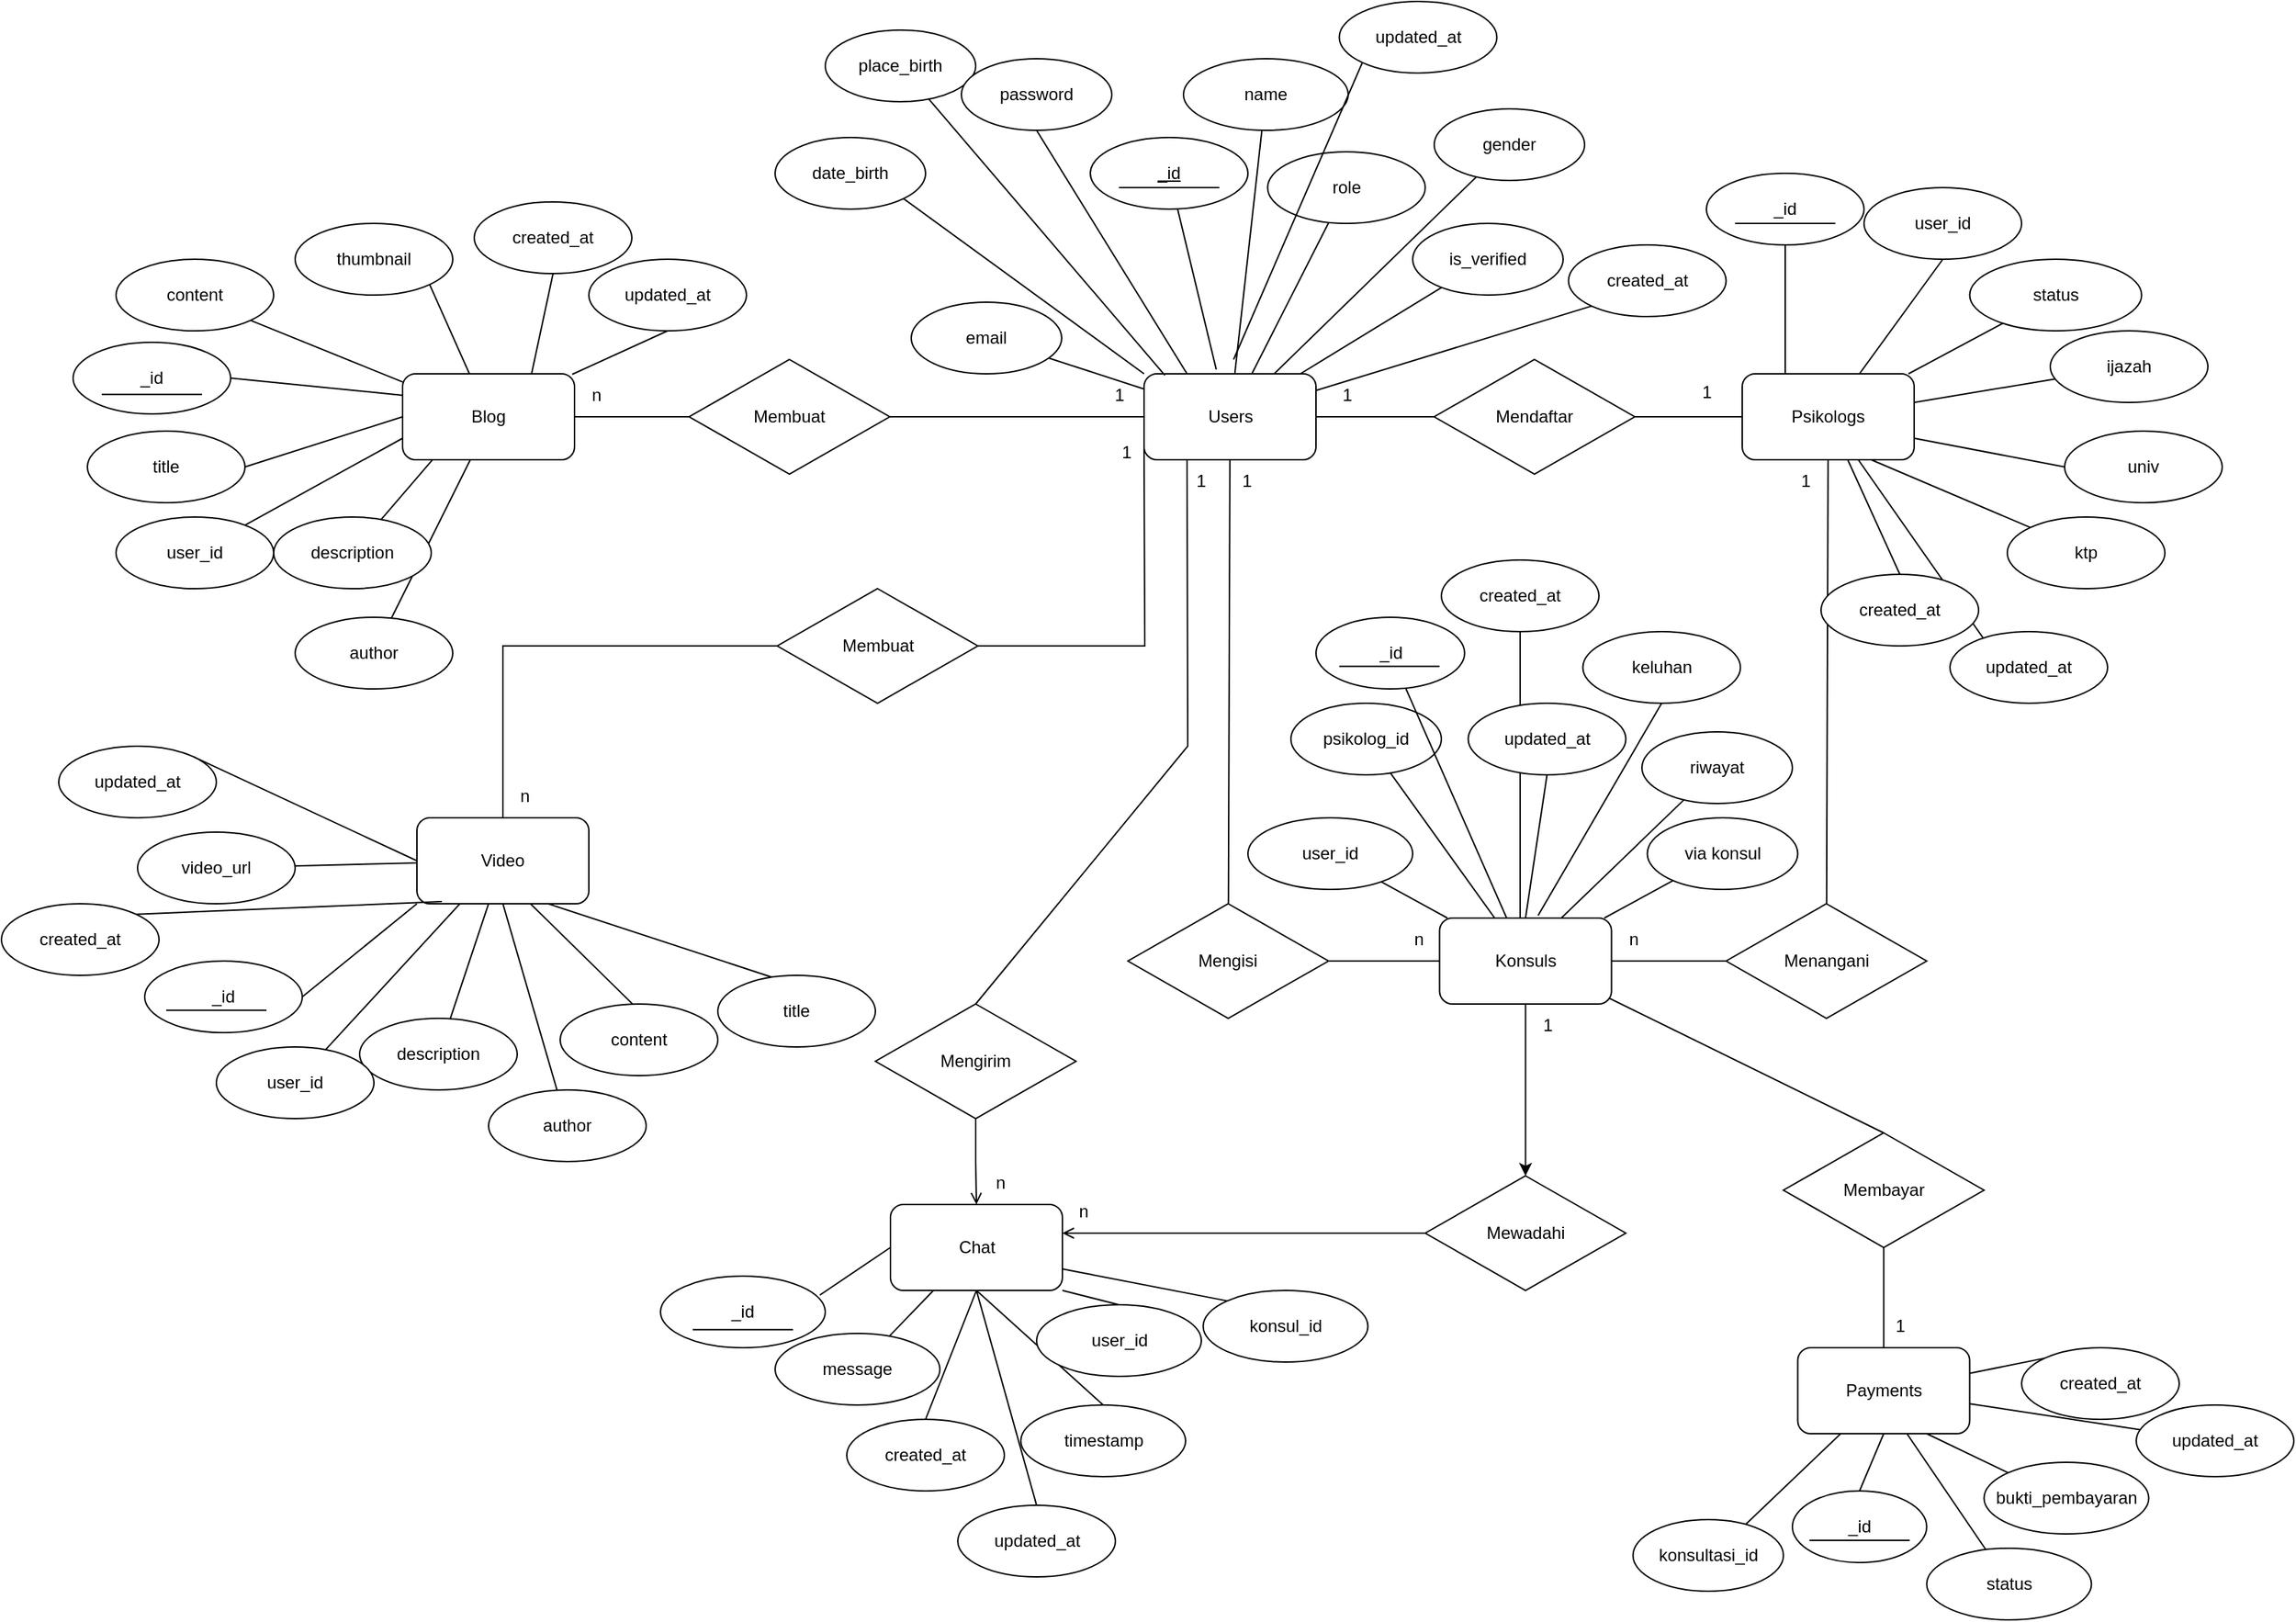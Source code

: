 <mxfile version="22.1.7" type="github" pages="2">
  <diagram name="Halaman-1" id="7-eIo7aDkqdpStAYn9qP">
    <mxGraphModel dx="3644" dy="2436" grid="1" gridSize="10" guides="1" tooltips="1" connect="1" arrows="1" fold="1" page="1" pageScale="1" pageWidth="827" pageHeight="1169" math="0" shadow="0">
      <root>
        <mxCell id="0" />
        <mxCell id="1" parent="0" />
        <mxCell id="XvPD4WFMsoxDB2RYcksR-1" style="rounded=0;orthogonalLoop=1;jettySize=auto;html=1;entryX=0;entryY=0.5;entryDx=0;entryDy=0;endArrow=none;endFill=0;" edge="1" parent="1" source="XvPD4WFMsoxDB2RYcksR-5" target="XvPD4WFMsoxDB2RYcksR-34">
          <mxGeometry relative="1" as="geometry" />
        </mxCell>
        <mxCell id="XvPD4WFMsoxDB2RYcksR-2" style="rounded=0;orthogonalLoop=1;jettySize=auto;html=1;endArrow=none;endFill=0;" edge="1" parent="1" source="XvPD4WFMsoxDB2RYcksR-5" target="XvPD4WFMsoxDB2RYcksR-43">
          <mxGeometry relative="1" as="geometry" />
        </mxCell>
        <mxCell id="XvPD4WFMsoxDB2RYcksR-3" style="rounded=0;orthogonalLoop=1;jettySize=auto;html=1;endArrow=none;endFill=0;entryX=0.5;entryY=0;entryDx=0;entryDy=0;exitX=0.25;exitY=1;exitDx=0;exitDy=0;" edge="1" parent="1" source="XvPD4WFMsoxDB2RYcksR-5" target="XvPD4WFMsoxDB2RYcksR-67">
          <mxGeometry relative="1" as="geometry">
            <Array as="points">
              <mxPoint x="-397" y="-350" />
            </Array>
          </mxGeometry>
        </mxCell>
        <mxCell id="XvPD4WFMsoxDB2RYcksR-4" style="rounded=0;orthogonalLoop=1;jettySize=auto;html=1;endArrow=none;endFill=0;" edge="1" parent="1" source="XvPD4WFMsoxDB2RYcksR-5" target="XvPD4WFMsoxDB2RYcksR-115">
          <mxGeometry relative="1" as="geometry" />
        </mxCell>
        <mxCell id="XvPD4WFMsoxDB2RYcksR-5" value="Users" style="rounded=1;whiteSpace=wrap;html=1;" vertex="1" parent="1">
          <mxGeometry x="-427.5" y="-610" width="120" height="60" as="geometry" />
        </mxCell>
        <mxCell id="XvPD4WFMsoxDB2RYcksR-6" style="rounded=0;orthogonalLoop=1;jettySize=auto;html=1;endArrow=none;endFill=0;" edge="1" parent="1" source="XvPD4WFMsoxDB2RYcksR-9" target="XvPD4WFMsoxDB2RYcksR-43">
          <mxGeometry relative="1" as="geometry" />
        </mxCell>
        <mxCell id="XvPD4WFMsoxDB2RYcksR-7" style="rounded=0;orthogonalLoop=1;jettySize=auto;html=1;entryX=0.5;entryY=0;entryDx=0;entryDy=0;endArrow=none;endFill=0;" edge="1" parent="1" target="XvPD4WFMsoxDB2RYcksR-53">
          <mxGeometry relative="1" as="geometry">
            <mxPoint x="-115" y="-180" as="sourcePoint" />
          </mxGeometry>
        </mxCell>
        <mxCell id="XvPD4WFMsoxDB2RYcksR-8" style="rounded=0;orthogonalLoop=1;jettySize=auto;html=1;entryX=0.5;entryY=0;entryDx=0;entryDy=0;" edge="1" parent="1" source="XvPD4WFMsoxDB2RYcksR-9" target="XvPD4WFMsoxDB2RYcksR-69">
          <mxGeometry relative="1" as="geometry" />
        </mxCell>
        <mxCell id="XvPD4WFMsoxDB2RYcksR-9" value="Konsuls" style="rounded=1;whiteSpace=wrap;html=1;" vertex="1" parent="1">
          <mxGeometry x="-221.25" y="-230" width="120" height="60" as="geometry" />
        </mxCell>
        <mxCell id="XvPD4WFMsoxDB2RYcksR-10" value="" style="rounded=0;orthogonalLoop=1;jettySize=auto;html=1;endArrow=none;endFill=0;exitX=0.25;exitY=1;exitDx=0;exitDy=0;" edge="1" parent="1" source="XvPD4WFMsoxDB2RYcksR-14" target="XvPD4WFMsoxDB2RYcksR-64">
          <mxGeometry relative="1" as="geometry" />
        </mxCell>
        <mxCell id="XvPD4WFMsoxDB2RYcksR-11" style="rounded=0;orthogonalLoop=1;jettySize=auto;html=1;exitX=0.5;exitY=1;exitDx=0;exitDy=0;entryX=0.5;entryY=0;entryDx=0;entryDy=0;endArrow=none;endFill=0;" edge="1" parent="1" source="XvPD4WFMsoxDB2RYcksR-14" target="XvPD4WFMsoxDB2RYcksR-65">
          <mxGeometry relative="1" as="geometry" />
        </mxCell>
        <mxCell id="XvPD4WFMsoxDB2RYcksR-12" style="rounded=0;orthogonalLoop=1;jettySize=auto;html=1;exitX=1;exitY=1;exitDx=0;exitDy=0;entryX=0.5;entryY=0;entryDx=0;entryDy=0;endArrow=none;endFill=0;" edge="1" parent="1" source="XvPD4WFMsoxDB2RYcksR-14" target="XvPD4WFMsoxDB2RYcksR-63">
          <mxGeometry relative="1" as="geometry" />
        </mxCell>
        <mxCell id="XvPD4WFMsoxDB2RYcksR-13" style="rounded=0;orthogonalLoop=1;jettySize=auto;html=1;exitX=1;exitY=0.75;exitDx=0;exitDy=0;entryX=0;entryY=0;entryDx=0;entryDy=0;endArrow=none;endFill=0;" edge="1" parent="1" source="XvPD4WFMsoxDB2RYcksR-14" target="XvPD4WFMsoxDB2RYcksR-141">
          <mxGeometry relative="1" as="geometry" />
        </mxCell>
        <mxCell id="XvPD4WFMsoxDB2RYcksR-14" value="Chat" style="rounded=1;whiteSpace=wrap;html=1;" vertex="1" parent="1">
          <mxGeometry x="-604.5" y="-30" width="120" height="60" as="geometry" />
        </mxCell>
        <mxCell id="XvPD4WFMsoxDB2RYcksR-15" style="rounded=0;orthogonalLoop=1;jettySize=auto;html=1;endArrow=none;endFill=0;" edge="1" parent="1" source="XvPD4WFMsoxDB2RYcksR-16" target="XvPD4WFMsoxDB2RYcksR-5">
          <mxGeometry relative="1" as="geometry" />
        </mxCell>
        <mxCell id="XvPD4WFMsoxDB2RYcksR-16" value="&lt;div&gt;role&lt;/div&gt;" style="ellipse;whiteSpace=wrap;html=1;" vertex="1" parent="1">
          <mxGeometry x="-341.25" y="-765" width="110" height="50" as="geometry" />
        </mxCell>
        <mxCell id="XvPD4WFMsoxDB2RYcksR-17" style="rounded=0;orthogonalLoop=1;jettySize=auto;html=1;endArrow=none;endFill=0;" edge="1" parent="1" source="XvPD4WFMsoxDB2RYcksR-18" target="XvPD4WFMsoxDB2RYcksR-5">
          <mxGeometry relative="1" as="geometry" />
        </mxCell>
        <mxCell id="XvPD4WFMsoxDB2RYcksR-18" value="name" style="ellipse;whiteSpace=wrap;html=1;fontStyle=0" vertex="1" parent="1">
          <mxGeometry x="-400" y="-830" width="115" height="50" as="geometry" />
        </mxCell>
        <mxCell id="XvPD4WFMsoxDB2RYcksR-19" style="rounded=0;orthogonalLoop=1;jettySize=auto;html=1;entryX=0.121;entryY=0.017;entryDx=0;entryDy=0;endArrow=none;endFill=0;entryPerimeter=0;" edge="1" parent="1" source="XvPD4WFMsoxDB2RYcksR-20" target="XvPD4WFMsoxDB2RYcksR-5">
          <mxGeometry relative="1" as="geometry" />
        </mxCell>
        <mxCell id="XvPD4WFMsoxDB2RYcksR-20" value="place_birth" style="ellipse;whiteSpace=wrap;html=1;" vertex="1" parent="1">
          <mxGeometry x="-650" y="-850" width="105" height="50" as="geometry" />
        </mxCell>
        <mxCell id="XvPD4WFMsoxDB2RYcksR-21" style="rounded=0;orthogonalLoop=1;jettySize=auto;html=1;entryX=0.42;entryY=-0.05;entryDx=0;entryDy=0;endArrow=none;endFill=0;entryPerimeter=0;" edge="1" parent="1" source="XvPD4WFMsoxDB2RYcksR-22" target="XvPD4WFMsoxDB2RYcksR-5">
          <mxGeometry relative="1" as="geometry" />
        </mxCell>
        <mxCell id="XvPD4WFMsoxDB2RYcksR-22" value="_id" style="ellipse;whiteSpace=wrap;html=1;fontStyle=4" vertex="1" parent="1">
          <mxGeometry x="-465" y="-775" width="110" height="50" as="geometry" />
        </mxCell>
        <mxCell id="XvPD4WFMsoxDB2RYcksR-23" style="rounded=0;orthogonalLoop=1;jettySize=auto;html=1;endArrow=none;endFill=0;" edge="1" parent="1" source="XvPD4WFMsoxDB2RYcksR-24" target="XvPD4WFMsoxDB2RYcksR-9">
          <mxGeometry relative="1" as="geometry">
            <mxPoint x="-161.25" y="-170" as="targetPoint" />
          </mxGeometry>
        </mxCell>
        <mxCell id="XvPD4WFMsoxDB2RYcksR-24" value="user_id" style="ellipse;whiteSpace=wrap;html=1;" vertex="1" parent="1">
          <mxGeometry x="-355" y="-300" width="115" height="50" as="geometry" />
        </mxCell>
        <mxCell id="XvPD4WFMsoxDB2RYcksR-25" style="rounded=0;orthogonalLoop=1;jettySize=auto;html=1;jumpStyle=arc;endArrow=none;endFill=0;" edge="1" parent="1" source="XvPD4WFMsoxDB2RYcksR-26" target="XvPD4WFMsoxDB2RYcksR-9">
          <mxGeometry relative="1" as="geometry" />
        </mxCell>
        <mxCell id="XvPD4WFMsoxDB2RYcksR-26" value="psikolog_id" style="ellipse;whiteSpace=wrap;html=1;" vertex="1" parent="1">
          <mxGeometry x="-325" y="-380" width="105" height="50" as="geometry" />
        </mxCell>
        <mxCell id="XvPD4WFMsoxDB2RYcksR-27" style="rounded=0;orthogonalLoop=1;jettySize=auto;html=1;endArrow=none;endFill=0;" edge="1" parent="1" source="XvPD4WFMsoxDB2RYcksR-30" target="XvPD4WFMsoxDB2RYcksR-45">
          <mxGeometry relative="1" as="geometry" />
        </mxCell>
        <mxCell id="XvPD4WFMsoxDB2RYcksR-28" style="rounded=0;orthogonalLoop=1;jettySize=auto;html=1;exitX=1;exitY=0.75;exitDx=0;exitDy=0;entryX=0;entryY=0.5;entryDx=0;entryDy=0;endArrow=none;endFill=0;" edge="1" parent="1" source="XvPD4WFMsoxDB2RYcksR-30" target="XvPD4WFMsoxDB2RYcksR-118">
          <mxGeometry relative="1" as="geometry" />
        </mxCell>
        <mxCell id="XvPD4WFMsoxDB2RYcksR-29" style="rounded=0;orthogonalLoop=1;jettySize=auto;html=1;exitX=0.75;exitY=1;exitDx=0;exitDy=0;entryX=0;entryY=0;entryDx=0;entryDy=0;endArrow=none;endFill=0;" edge="1" parent="1" source="XvPD4WFMsoxDB2RYcksR-30" target="XvPD4WFMsoxDB2RYcksR-119">
          <mxGeometry relative="1" as="geometry" />
        </mxCell>
        <mxCell id="XvPD4WFMsoxDB2RYcksR-30" value="Psikologs" style="rounded=1;whiteSpace=wrap;html=1;" vertex="1" parent="1">
          <mxGeometry x="-10" y="-610" width="120" height="60" as="geometry" />
        </mxCell>
        <mxCell id="XvPD4WFMsoxDB2RYcksR-31" style="rounded=0;orthogonalLoop=1;jettySize=auto;html=1;entryX=0.25;entryY=0;entryDx=0;entryDy=0;endArrow=none;endFill=0;" edge="1" parent="1" source="XvPD4WFMsoxDB2RYcksR-32" target="XvPD4WFMsoxDB2RYcksR-30">
          <mxGeometry relative="1" as="geometry" />
        </mxCell>
        <mxCell id="XvPD4WFMsoxDB2RYcksR-32" value="_id" style="ellipse;whiteSpace=wrap;html=1;" vertex="1" parent="1">
          <mxGeometry x="-35" y="-750" width="110" height="50" as="geometry" />
        </mxCell>
        <mxCell id="XvPD4WFMsoxDB2RYcksR-33" style="edgeStyle=orthogonalEdgeStyle;rounded=0;orthogonalLoop=1;jettySize=auto;html=1;endArrow=none;endFill=0;" edge="1" parent="1" source="XvPD4WFMsoxDB2RYcksR-34" target="XvPD4WFMsoxDB2RYcksR-30">
          <mxGeometry relative="1" as="geometry" />
        </mxCell>
        <mxCell id="XvPD4WFMsoxDB2RYcksR-34" value="Mendaftar" style="rhombus;whiteSpace=wrap;html=1;" vertex="1" parent="1">
          <mxGeometry x="-225" y="-620" width="140" height="80" as="geometry" />
        </mxCell>
        <mxCell id="XvPD4WFMsoxDB2RYcksR-35" style="rounded=0;orthogonalLoop=1;jettySize=auto;html=1;endArrow=none;endFill=0;" edge="1" parent="1" source="XvPD4WFMsoxDB2RYcksR-36" target="XvPD4WFMsoxDB2RYcksR-30">
          <mxGeometry relative="1" as="geometry" />
        </mxCell>
        <mxCell id="XvPD4WFMsoxDB2RYcksR-36" value="status" style="ellipse;whiteSpace=wrap;html=1;" vertex="1" parent="1">
          <mxGeometry x="148.75" y="-690" width="120" height="50" as="geometry" />
        </mxCell>
        <mxCell id="XvPD4WFMsoxDB2RYcksR-37" style="rounded=0;orthogonalLoop=1;jettySize=auto;html=1;endArrow=none;endFill=0;" edge="1" parent="1" source="XvPD4WFMsoxDB2RYcksR-38" target="XvPD4WFMsoxDB2RYcksR-30">
          <mxGeometry relative="1" as="geometry" />
        </mxCell>
        <mxCell id="XvPD4WFMsoxDB2RYcksR-38" value="ijazah" style="ellipse;whiteSpace=wrap;html=1;" vertex="1" parent="1">
          <mxGeometry x="205" y="-640" width="110" height="50" as="geometry" />
        </mxCell>
        <mxCell id="XvPD4WFMsoxDB2RYcksR-39" value="1" style="text;html=1;align=center;verticalAlign=middle;resizable=0;points=[];autosize=1;strokeColor=none;fillColor=none;" vertex="1" parent="1">
          <mxGeometry x="-301.25" y="-610" width="30" height="30" as="geometry" />
        </mxCell>
        <mxCell id="XvPD4WFMsoxDB2RYcksR-40" value="1" style="text;html=1;align=center;verticalAlign=middle;resizable=0;points=[];autosize=1;strokeColor=none;fillColor=none;" vertex="1" parent="1">
          <mxGeometry x="-50" y="-612" width="30" height="30" as="geometry" />
        </mxCell>
        <mxCell id="XvPD4WFMsoxDB2RYcksR-41" style="rounded=0;orthogonalLoop=1;jettySize=auto;html=1;exitX=0.5;exitY=1;exitDx=0;exitDy=0;endArrow=none;endFill=0;" edge="1" parent="1" source="XvPD4WFMsoxDB2RYcksR-42" target="XvPD4WFMsoxDB2RYcksR-30">
          <mxGeometry relative="1" as="geometry" />
        </mxCell>
        <mxCell id="XvPD4WFMsoxDB2RYcksR-42" value="user_id" style="ellipse;whiteSpace=wrap;html=1;" vertex="1" parent="1">
          <mxGeometry x="75" y="-740" width="110" height="50" as="geometry" />
        </mxCell>
        <mxCell id="XvPD4WFMsoxDB2RYcksR-43" value="Mengisi" style="rhombus;whiteSpace=wrap;html=1;" vertex="1" parent="1">
          <mxGeometry x="-438.75" y="-240" width="140" height="80" as="geometry" />
        </mxCell>
        <mxCell id="XvPD4WFMsoxDB2RYcksR-44" style="rounded=0;orthogonalLoop=1;jettySize=auto;html=1;entryX=1;entryY=0.5;entryDx=0;entryDy=0;endArrow=none;endFill=0;" edge="1" parent="1" source="XvPD4WFMsoxDB2RYcksR-45" target="XvPD4WFMsoxDB2RYcksR-9">
          <mxGeometry relative="1" as="geometry" />
        </mxCell>
        <mxCell id="XvPD4WFMsoxDB2RYcksR-45" value="Menangani" style="rhombus;whiteSpace=wrap;html=1;" vertex="1" parent="1">
          <mxGeometry x="-21.25" y="-240" width="140" height="80" as="geometry" />
        </mxCell>
        <mxCell id="XvPD4WFMsoxDB2RYcksR-46" value="keluhan" style="ellipse;whiteSpace=wrap;html=1;" vertex="1" parent="1">
          <mxGeometry x="-121.25" y="-430" width="110" height="50" as="geometry" />
        </mxCell>
        <mxCell id="XvPD4WFMsoxDB2RYcksR-47" style="rounded=0;orthogonalLoop=1;jettySize=auto;html=1;entryX=0.708;entryY=0;entryDx=0;entryDy=0;endArrow=none;endFill=0;entryPerimeter=0;" edge="1" parent="1" source="XvPD4WFMsoxDB2RYcksR-48" target="XvPD4WFMsoxDB2RYcksR-9">
          <mxGeometry relative="1" as="geometry">
            <mxPoint x="-141.25" y="-180" as="targetPoint" />
          </mxGeometry>
        </mxCell>
        <mxCell id="XvPD4WFMsoxDB2RYcksR-48" value="riwayat" style="ellipse;whiteSpace=wrap;html=1;" vertex="1" parent="1">
          <mxGeometry x="-80" y="-360" width="105" height="50" as="geometry" />
        </mxCell>
        <mxCell id="XvPD4WFMsoxDB2RYcksR-49" style="rounded=0;orthogonalLoop=1;jettySize=auto;html=1;jumpStyle=arc;exitX=0.5;exitY=1;exitDx=0;exitDy=0;endArrow=none;endFill=0;entryX=0.573;entryY=-0.029;entryDx=0;entryDy=0;entryPerimeter=0;" edge="1" parent="1" source="XvPD4WFMsoxDB2RYcksR-46" target="XvPD4WFMsoxDB2RYcksR-9">
          <mxGeometry relative="1" as="geometry">
            <mxPoint x="-156.25" y="-370" as="sourcePoint" />
            <mxPoint x="-161.25" y="-230" as="targetPoint" />
          </mxGeometry>
        </mxCell>
        <mxCell id="XvPD4WFMsoxDB2RYcksR-50" style="rounded=0;orthogonalLoop=1;jettySize=auto;html=1;entryX=0.958;entryY=0;entryDx=0;entryDy=0;entryPerimeter=0;endArrow=none;endFill=0;" edge="1" parent="1" source="XvPD4WFMsoxDB2RYcksR-51" target="XvPD4WFMsoxDB2RYcksR-9">
          <mxGeometry relative="1" as="geometry">
            <mxPoint x="-116.25" y="-220" as="targetPoint" />
          </mxGeometry>
        </mxCell>
        <mxCell id="XvPD4WFMsoxDB2RYcksR-51" value="via konsul" style="ellipse;whiteSpace=wrap;html=1;" vertex="1" parent="1">
          <mxGeometry x="-76.25" y="-300" width="105" height="50" as="geometry" />
        </mxCell>
        <mxCell id="XvPD4WFMsoxDB2RYcksR-52" style="rounded=0;orthogonalLoop=1;jettySize=auto;html=1;endArrow=none;endFill=0;" edge="1" parent="1" source="XvPD4WFMsoxDB2RYcksR-53" target="XvPD4WFMsoxDB2RYcksR-54">
          <mxGeometry relative="1" as="geometry" />
        </mxCell>
        <mxCell id="XvPD4WFMsoxDB2RYcksR-53" value="Membayar" style="rhombus;whiteSpace=wrap;html=1;" vertex="1" parent="1">
          <mxGeometry x="18.75" y="-80" width="140" height="80" as="geometry" />
        </mxCell>
        <mxCell id="XvPD4WFMsoxDB2RYcksR-54" value="Payments" style="rounded=1;whiteSpace=wrap;html=1;" vertex="1" parent="1">
          <mxGeometry x="28.75" y="70" width="120" height="60" as="geometry" />
        </mxCell>
        <mxCell id="XvPD4WFMsoxDB2RYcksR-55" style="rounded=0;orthogonalLoop=1;jettySize=auto;html=1;exitX=0.75;exitY=0.065;exitDx=0;exitDy=0;entryX=0.25;entryY=1;entryDx=0;entryDy=0;endArrow=none;endFill=0;exitPerimeter=0;" edge="1" parent="1" source="XvPD4WFMsoxDB2RYcksR-56" target="XvPD4WFMsoxDB2RYcksR-54">
          <mxGeometry relative="1" as="geometry" />
        </mxCell>
        <mxCell id="XvPD4WFMsoxDB2RYcksR-56" value="konsultasi_id" style="ellipse;whiteSpace=wrap;html=1;" vertex="1" parent="1">
          <mxGeometry x="-86.25" y="190" width="105" height="50" as="geometry" />
        </mxCell>
        <mxCell id="XvPD4WFMsoxDB2RYcksR-57" style="rounded=0;orthogonalLoop=1;jettySize=auto;html=1;exitX=0.5;exitY=0;exitDx=0;exitDy=0;entryX=0.5;entryY=1;entryDx=0;entryDy=0;endArrow=none;endFill=0;" edge="1" parent="1" source="XvPD4WFMsoxDB2RYcksR-58" target="XvPD4WFMsoxDB2RYcksR-54">
          <mxGeometry relative="1" as="geometry" />
        </mxCell>
        <mxCell id="XvPD4WFMsoxDB2RYcksR-58" value="_id" style="ellipse;whiteSpace=wrap;html=1;" vertex="1" parent="1">
          <mxGeometry x="25" y="170" width="93.75" height="50" as="geometry" />
        </mxCell>
        <mxCell id="XvPD4WFMsoxDB2RYcksR-59" style="rounded=0;orthogonalLoop=1;jettySize=auto;html=1;entryX=0.635;entryY=1;entryDx=0;entryDy=0;entryPerimeter=0;endArrow=none;endFill=0;" edge="1" parent="1" source="XvPD4WFMsoxDB2RYcksR-60" target="XvPD4WFMsoxDB2RYcksR-54">
          <mxGeometry relative="1" as="geometry" />
        </mxCell>
        <mxCell id="XvPD4WFMsoxDB2RYcksR-60" value="status" style="ellipse;whiteSpace=wrap;html=1;" vertex="1" parent="1">
          <mxGeometry x="118.75" y="210" width="115" height="50" as="geometry" />
        </mxCell>
        <mxCell id="XvPD4WFMsoxDB2RYcksR-61" style="rounded=0;orthogonalLoop=1;jettySize=auto;html=1;exitX=0;exitY=0;exitDx=0;exitDy=0;entryX=0.75;entryY=1;entryDx=0;entryDy=0;endArrow=none;endFill=0;" edge="1" parent="1" source="XvPD4WFMsoxDB2RYcksR-62" target="XvPD4WFMsoxDB2RYcksR-54">
          <mxGeometry relative="1" as="geometry" />
        </mxCell>
        <mxCell id="XvPD4WFMsoxDB2RYcksR-62" value="bukti_pembayaran" style="ellipse;whiteSpace=wrap;html=1;" vertex="1" parent="1">
          <mxGeometry x="158.75" y="150" width="115" height="50" as="geometry" />
        </mxCell>
        <mxCell id="XvPD4WFMsoxDB2RYcksR-63" value="user_id" style="ellipse;whiteSpace=wrap;html=1;" vertex="1" parent="1">
          <mxGeometry x="-502.5" y="40" width="115" height="50" as="geometry" />
        </mxCell>
        <mxCell id="XvPD4WFMsoxDB2RYcksR-64" value="message" style="ellipse;whiteSpace=wrap;html=1;" vertex="1" parent="1">
          <mxGeometry x="-685" y="60" width="115" height="50" as="geometry" />
        </mxCell>
        <mxCell id="XvPD4WFMsoxDB2RYcksR-65" value="timestamp" style="ellipse;whiteSpace=wrap;html=1;" vertex="1" parent="1">
          <mxGeometry x="-513.5" y="110" width="115" height="50" as="geometry" />
        </mxCell>
        <mxCell id="XvPD4WFMsoxDB2RYcksR-66" style="rounded=0;orthogonalLoop=1;jettySize=auto;html=1;exitX=0.5;exitY=1;exitDx=0;exitDy=0;entryX=0.5;entryY=0;entryDx=0;entryDy=0;edgeStyle=orthogonalEdgeStyle;endArrow=open;endFill=0;" edge="1" parent="1" source="XvPD4WFMsoxDB2RYcksR-67" target="XvPD4WFMsoxDB2RYcksR-14">
          <mxGeometry relative="1" as="geometry" />
        </mxCell>
        <mxCell id="XvPD4WFMsoxDB2RYcksR-67" value="Mengirim" style="rhombus;whiteSpace=wrap;html=1;" vertex="1" parent="1">
          <mxGeometry x="-615" y="-170" width="140" height="80" as="geometry" />
        </mxCell>
        <mxCell id="XvPD4WFMsoxDB2RYcksR-68" style="rounded=0;orthogonalLoop=1;jettySize=auto;html=1;exitX=0;exitY=0.5;exitDx=0;exitDy=0;edgeStyle=orthogonalEdgeStyle;endArrow=open;endFill=0;" edge="1" parent="1" source="XvPD4WFMsoxDB2RYcksR-69" target="XvPD4WFMsoxDB2RYcksR-14">
          <mxGeometry relative="1" as="geometry">
            <Array as="points">
              <mxPoint x="-215" y="-10" />
              <mxPoint x="-215" y="-10" />
            </Array>
          </mxGeometry>
        </mxCell>
        <mxCell id="XvPD4WFMsoxDB2RYcksR-69" value="Mewadahi" style="rhombus;whiteSpace=wrap;html=1;" vertex="1" parent="1">
          <mxGeometry x="-231.25" y="-50" width="140" height="80" as="geometry" />
        </mxCell>
        <mxCell id="XvPD4WFMsoxDB2RYcksR-70" style="edgeStyle=orthogonalEdgeStyle;rounded=0;orthogonalLoop=1;jettySize=auto;html=1;exitX=0.5;exitY=1;exitDx=0;exitDy=0;" edge="1" parent="1" source="XvPD4WFMsoxDB2RYcksR-14" target="XvPD4WFMsoxDB2RYcksR-14">
          <mxGeometry relative="1" as="geometry" />
        </mxCell>
        <mxCell id="XvPD4WFMsoxDB2RYcksR-71" value="_id" style="ellipse;whiteSpace=wrap;html=1;" vertex="1" parent="1">
          <mxGeometry x="-765" y="20" width="115" height="50" as="geometry" />
        </mxCell>
        <mxCell id="XvPD4WFMsoxDB2RYcksR-72" value="" style="rounded=0;orthogonalLoop=1;jettySize=auto;html=1;endArrow=none;endFill=0;exitX=0;exitY=0.5;exitDx=0;exitDy=0;entryX=0.967;entryY=0.265;entryDx=0;entryDy=0;entryPerimeter=0;" edge="1" parent="1" source="XvPD4WFMsoxDB2RYcksR-14" target="XvPD4WFMsoxDB2RYcksR-71">
          <mxGeometry relative="1" as="geometry">
            <mxPoint x="-582" y="40" as="sourcePoint" />
            <mxPoint x="-665" y="10" as="targetPoint" />
          </mxGeometry>
        </mxCell>
        <mxCell id="XvPD4WFMsoxDB2RYcksR-73" style="rounded=0;orthogonalLoop=1;jettySize=auto;html=1;endArrow=none;endFill=0;" edge="1" parent="1" source="XvPD4WFMsoxDB2RYcksR-74" target="XvPD4WFMsoxDB2RYcksR-9">
          <mxGeometry relative="1" as="geometry" />
        </mxCell>
        <mxCell id="XvPD4WFMsoxDB2RYcksR-74" value="_id" style="ellipse;whiteSpace=wrap;html=1;" vertex="1" parent="1">
          <mxGeometry x="-307.5" y="-440" width="103.75" height="50" as="geometry" />
        </mxCell>
        <mxCell id="XvPD4WFMsoxDB2RYcksR-75" style="rounded=0;orthogonalLoop=1;jettySize=auto;html=1;entryX=1;entryY=1;entryDx=0;entryDy=0;endArrow=none;endFill=0;" edge="1" parent="1" source="XvPD4WFMsoxDB2RYcksR-82" target="XvPD4WFMsoxDB2RYcksR-87">
          <mxGeometry relative="1" as="geometry">
            <mxPoint x="-875" y="-660" as="targetPoint" />
          </mxGeometry>
        </mxCell>
        <mxCell id="XvPD4WFMsoxDB2RYcksR-76" style="rounded=0;orthogonalLoop=1;jettySize=auto;html=1;entryX=1;entryY=0.5;entryDx=0;entryDy=0;endArrow=none;endFill=0;exitX=0;exitY=0.25;exitDx=0;exitDy=0;" edge="1" parent="1" source="XvPD4WFMsoxDB2RYcksR-82" target="XvPD4WFMsoxDB2RYcksR-85">
          <mxGeometry relative="1" as="geometry">
            <mxPoint x="-955" y="-590" as="sourcePoint" />
          </mxGeometry>
        </mxCell>
        <mxCell id="XvPD4WFMsoxDB2RYcksR-77" style="rounded=0;orthogonalLoop=1;jettySize=auto;html=1;exitX=0;exitY=0.5;exitDx=0;exitDy=0;entryX=1;entryY=0.5;entryDx=0;entryDy=0;endArrow=none;endFill=0;" edge="1" parent="1" source="XvPD4WFMsoxDB2RYcksR-82" target="XvPD4WFMsoxDB2RYcksR-83">
          <mxGeometry relative="1" as="geometry" />
        </mxCell>
        <mxCell id="XvPD4WFMsoxDB2RYcksR-78" style="rounded=0;orthogonalLoop=1;jettySize=auto;html=1;exitX=0;exitY=0.75;exitDx=0;exitDy=0;endArrow=none;endFill=0;" edge="1" parent="1" source="XvPD4WFMsoxDB2RYcksR-82" target="XvPD4WFMsoxDB2RYcksR-88">
          <mxGeometry relative="1" as="geometry" />
        </mxCell>
        <mxCell id="XvPD4WFMsoxDB2RYcksR-79" style="rounded=0;orthogonalLoop=1;jettySize=auto;html=1;endArrow=none;endFill=0;exitX=0.177;exitY=0.992;exitDx=0;exitDy=0;exitPerimeter=0;" edge="1" parent="1" source="XvPD4WFMsoxDB2RYcksR-82" target="XvPD4WFMsoxDB2RYcksR-84">
          <mxGeometry relative="1" as="geometry" />
        </mxCell>
        <mxCell id="XvPD4WFMsoxDB2RYcksR-80" style="rounded=0;orthogonalLoop=1;jettySize=auto;html=1;endArrow=none;endFill=0;exitX=0.396;exitY=0.992;exitDx=0;exitDy=0;exitPerimeter=0;" edge="1" parent="1" source="XvPD4WFMsoxDB2RYcksR-82" target="XvPD4WFMsoxDB2RYcksR-86">
          <mxGeometry relative="1" as="geometry">
            <mxPoint x="-855" y="-550" as="sourcePoint" />
          </mxGeometry>
        </mxCell>
        <mxCell id="XvPD4WFMsoxDB2RYcksR-81" style="rounded=0;orthogonalLoop=1;jettySize=auto;html=1;entryX=0;entryY=0.5;entryDx=0;entryDy=0;endArrow=none;endFill=0;" edge="1" parent="1" source="XvPD4WFMsoxDB2RYcksR-82" target="XvPD4WFMsoxDB2RYcksR-90">
          <mxGeometry relative="1" as="geometry" />
        </mxCell>
        <mxCell id="XvPD4WFMsoxDB2RYcksR-82" value="Blog" style="rounded=1;whiteSpace=wrap;html=1;" vertex="1" parent="1">
          <mxGeometry x="-945" y="-610" width="120" height="60" as="geometry" />
        </mxCell>
        <mxCell id="XvPD4WFMsoxDB2RYcksR-83" value="title" style="ellipse;whiteSpace=wrap;html=1;" vertex="1" parent="1">
          <mxGeometry x="-1165" y="-570" width="110" height="50" as="geometry" />
        </mxCell>
        <mxCell id="XvPD4WFMsoxDB2RYcksR-84" value="description" style="ellipse;whiteSpace=wrap;html=1;" vertex="1" parent="1">
          <mxGeometry x="-1035" y="-510" width="110" height="50" as="geometry" />
        </mxCell>
        <mxCell id="XvPD4WFMsoxDB2RYcksR-85" value="_id" style="ellipse;whiteSpace=wrap;html=1;" vertex="1" parent="1">
          <mxGeometry x="-1175" y="-632" width="110" height="50" as="geometry" />
        </mxCell>
        <mxCell id="XvPD4WFMsoxDB2RYcksR-86" value="author" style="ellipse;whiteSpace=wrap;html=1;" vertex="1" parent="1">
          <mxGeometry x="-1020" y="-440" width="110" height="50" as="geometry" />
        </mxCell>
        <mxCell id="XvPD4WFMsoxDB2RYcksR-87" value="content" style="ellipse;whiteSpace=wrap;html=1;" vertex="1" parent="1">
          <mxGeometry x="-1145" y="-690" width="110" height="50" as="geometry" />
        </mxCell>
        <mxCell id="XvPD4WFMsoxDB2RYcksR-88" value="user_id" style="ellipse;whiteSpace=wrap;html=1;" vertex="1" parent="1">
          <mxGeometry x="-1145" y="-510" width="110" height="50" as="geometry" />
        </mxCell>
        <mxCell id="XvPD4WFMsoxDB2RYcksR-89" style="rounded=0;orthogonalLoop=1;jettySize=auto;html=1;entryX=0;entryY=0.5;entryDx=0;entryDy=0;endArrow=none;endFill=0;" edge="1" parent="1" source="XvPD4WFMsoxDB2RYcksR-90" target="XvPD4WFMsoxDB2RYcksR-5">
          <mxGeometry relative="1" as="geometry">
            <mxPoint x="-535" y="-580" as="targetPoint" />
          </mxGeometry>
        </mxCell>
        <mxCell id="XvPD4WFMsoxDB2RYcksR-90" value="Membuat" style="rhombus;whiteSpace=wrap;html=1;" vertex="1" parent="1">
          <mxGeometry x="-745" y="-620" width="140" height="80" as="geometry" />
        </mxCell>
        <mxCell id="XvPD4WFMsoxDB2RYcksR-91" style="rounded=0;orthogonalLoop=1;jettySize=auto;html=1;entryX=1;entryY=1;entryDx=0;entryDy=0;endArrow=none;endFill=0;exitX=0.656;exitY=0.992;exitDx=0;exitDy=0;exitPerimeter=0;" edge="1" parent="1" source="XvPD4WFMsoxDB2RYcksR-98" target="XvPD4WFMsoxDB2RYcksR-103">
          <mxGeometry relative="1" as="geometry">
            <mxPoint x="-865" y="-310" as="targetPoint" />
          </mxGeometry>
        </mxCell>
        <mxCell id="XvPD4WFMsoxDB2RYcksR-92" style="rounded=0;orthogonalLoop=1;jettySize=auto;html=1;entryX=1;entryY=0.5;entryDx=0;entryDy=0;endArrow=none;endFill=0;" edge="1" parent="1" target="XvPD4WFMsoxDB2RYcksR-101">
          <mxGeometry relative="1" as="geometry">
            <mxPoint x="-935" y="-240" as="sourcePoint" />
          </mxGeometry>
        </mxCell>
        <mxCell id="XvPD4WFMsoxDB2RYcksR-93" style="rounded=0;orthogonalLoop=1;jettySize=auto;html=1;exitX=0;exitY=0.5;exitDx=0;exitDy=0;entryX=1;entryY=0.5;entryDx=0;entryDy=0;endArrow=none;endFill=0;" edge="1" parent="1" source="XvPD4WFMsoxDB2RYcksR-98" target="XvPD4WFMsoxDB2RYcksR-99">
          <mxGeometry relative="1" as="geometry" />
        </mxCell>
        <mxCell id="XvPD4WFMsoxDB2RYcksR-94" style="rounded=0;orthogonalLoop=1;jettySize=auto;html=1;endArrow=none;endFill=0;exitX=0.25;exitY=1;exitDx=0;exitDy=0;" edge="1" parent="1" source="XvPD4WFMsoxDB2RYcksR-98" target="XvPD4WFMsoxDB2RYcksR-104">
          <mxGeometry relative="1" as="geometry">
            <mxPoint x="-935" y="-200" as="sourcePoint" />
          </mxGeometry>
        </mxCell>
        <mxCell id="XvPD4WFMsoxDB2RYcksR-95" style="rounded=0;orthogonalLoop=1;jettySize=auto;html=1;endArrow=none;endFill=0;" edge="1" parent="1" source="XvPD4WFMsoxDB2RYcksR-98" target="XvPD4WFMsoxDB2RYcksR-100">
          <mxGeometry relative="1" as="geometry">
            <mxPoint x="-905" y="-200" as="sourcePoint" />
          </mxGeometry>
        </mxCell>
        <mxCell id="XvPD4WFMsoxDB2RYcksR-96" style="rounded=0;orthogonalLoop=1;jettySize=auto;html=1;endArrow=none;endFill=0;exitX=0.5;exitY=1;exitDx=0;exitDy=0;" edge="1" parent="1" source="XvPD4WFMsoxDB2RYcksR-98" target="XvPD4WFMsoxDB2RYcksR-102">
          <mxGeometry relative="1" as="geometry">
            <mxPoint x="-845" y="-200" as="sourcePoint" />
          </mxGeometry>
        </mxCell>
        <mxCell id="XvPD4WFMsoxDB2RYcksR-97" style="rounded=0;orthogonalLoop=1;jettySize=auto;html=1;exitX=0.5;exitY=0;exitDx=0;exitDy=0;endArrow=none;endFill=0;" edge="1" parent="1" source="XvPD4WFMsoxDB2RYcksR-98" target="XvPD4WFMsoxDB2RYcksR-110">
          <mxGeometry relative="1" as="geometry">
            <Array as="points">
              <mxPoint x="-875" y="-420" />
            </Array>
          </mxGeometry>
        </mxCell>
        <mxCell id="XvPD4WFMsoxDB2RYcksR-98" value="Video" style="rounded=1;whiteSpace=wrap;html=1;" vertex="1" parent="1">
          <mxGeometry x="-935" y="-300" width="120" height="60" as="geometry" />
        </mxCell>
        <mxCell id="XvPD4WFMsoxDB2RYcksR-99" value="title" style="ellipse;whiteSpace=wrap;html=1;" vertex="1" parent="1">
          <mxGeometry x="-725" y="-190" width="110" height="50" as="geometry" />
        </mxCell>
        <mxCell id="XvPD4WFMsoxDB2RYcksR-100" value="description" style="ellipse;whiteSpace=wrap;html=1;" vertex="1" parent="1">
          <mxGeometry x="-975" y="-160" width="110" height="50" as="geometry" />
        </mxCell>
        <mxCell id="XvPD4WFMsoxDB2RYcksR-101" value="_id" style="ellipse;whiteSpace=wrap;html=1;" vertex="1" parent="1">
          <mxGeometry x="-1125" y="-200" width="110" height="50" as="geometry" />
        </mxCell>
        <mxCell id="XvPD4WFMsoxDB2RYcksR-102" value="author" style="ellipse;whiteSpace=wrap;html=1;" vertex="1" parent="1">
          <mxGeometry x="-885" y="-110" width="110" height="50" as="geometry" />
        </mxCell>
        <mxCell id="XvPD4WFMsoxDB2RYcksR-103" value="content" style="ellipse;whiteSpace=wrap;html=1;" vertex="1" parent="1">
          <mxGeometry x="-835" y="-170" width="110" height="50" as="geometry" />
        </mxCell>
        <mxCell id="XvPD4WFMsoxDB2RYcksR-104" value="user_id" style="ellipse;whiteSpace=wrap;html=1;" vertex="1" parent="1">
          <mxGeometry x="-1075" y="-140" width="110" height="50" as="geometry" />
        </mxCell>
        <mxCell id="XvPD4WFMsoxDB2RYcksR-105" style="rounded=0;orthogonalLoop=1;jettySize=auto;html=1;exitX=1;exitY=1;exitDx=0;exitDy=0;endArrow=none;endFill=0;" edge="1" parent="1" source="XvPD4WFMsoxDB2RYcksR-106" target="XvPD4WFMsoxDB2RYcksR-82">
          <mxGeometry relative="1" as="geometry" />
        </mxCell>
        <mxCell id="XvPD4WFMsoxDB2RYcksR-106" value="thumbnail" style="ellipse;whiteSpace=wrap;html=1;" vertex="1" parent="1">
          <mxGeometry x="-1020" y="-715" width="110" height="50" as="geometry" />
        </mxCell>
        <mxCell id="XvPD4WFMsoxDB2RYcksR-107" style="rounded=0;orthogonalLoop=1;jettySize=auto;html=1;endArrow=none;endFill=0;" edge="1" parent="1" source="XvPD4WFMsoxDB2RYcksR-108" target="XvPD4WFMsoxDB2RYcksR-98">
          <mxGeometry relative="1" as="geometry" />
        </mxCell>
        <mxCell id="XvPD4WFMsoxDB2RYcksR-108" value="video_url" style="ellipse;whiteSpace=wrap;html=1;" vertex="1" parent="1">
          <mxGeometry x="-1130" y="-290" width="110" height="50" as="geometry" />
        </mxCell>
        <mxCell id="XvPD4WFMsoxDB2RYcksR-109" style="rounded=0;orthogonalLoop=1;jettySize=auto;html=1;endArrow=none;endFill=0;entryX=0;entryY=0.847;entryDx=0;entryDy=0;entryPerimeter=0;" edge="1" parent="1" source="XvPD4WFMsoxDB2RYcksR-110" target="XvPD4WFMsoxDB2RYcksR-5">
          <mxGeometry relative="1" as="geometry">
            <mxPoint x="-435" y="-550" as="targetPoint" />
            <Array as="points">
              <mxPoint x="-427" y="-420" />
            </Array>
          </mxGeometry>
        </mxCell>
        <mxCell id="XvPD4WFMsoxDB2RYcksR-110" value="Membuat" style="rhombus;whiteSpace=wrap;html=1;" vertex="1" parent="1">
          <mxGeometry x="-683.5" y="-460" width="140" height="80" as="geometry" />
        </mxCell>
        <mxCell id="XvPD4WFMsoxDB2RYcksR-111" style="rounded=0;orthogonalLoop=1;jettySize=auto;html=1;endArrow=none;endFill=0;" edge="1" parent="1" source="XvPD4WFMsoxDB2RYcksR-112" target="XvPD4WFMsoxDB2RYcksR-5">
          <mxGeometry relative="1" as="geometry" />
        </mxCell>
        <mxCell id="XvPD4WFMsoxDB2RYcksR-112" value="email" style="ellipse;whiteSpace=wrap;html=1;" vertex="1" parent="1">
          <mxGeometry x="-590" y="-660" width="105" height="50" as="geometry" />
        </mxCell>
        <mxCell id="XvPD4WFMsoxDB2RYcksR-113" style="rounded=0;orthogonalLoop=1;jettySize=auto;html=1;exitX=0.5;exitY=1;exitDx=0;exitDy=0;entryX=0.25;entryY=0;entryDx=0;entryDy=0;endArrow=none;endFill=0;" edge="1" parent="1" source="XvPD4WFMsoxDB2RYcksR-114" target="XvPD4WFMsoxDB2RYcksR-5">
          <mxGeometry relative="1" as="geometry" />
        </mxCell>
        <mxCell id="XvPD4WFMsoxDB2RYcksR-114" value="password" style="ellipse;whiteSpace=wrap;html=1;" vertex="1" parent="1">
          <mxGeometry x="-555" y="-830" width="105" height="50" as="geometry" />
        </mxCell>
        <mxCell id="XvPD4WFMsoxDB2RYcksR-115" value="is_verified" style="ellipse;whiteSpace=wrap;html=1;" vertex="1" parent="1">
          <mxGeometry x="-240" y="-715" width="105" height="50" as="geometry" />
        </mxCell>
        <mxCell id="XvPD4WFMsoxDB2RYcksR-116" style="rounded=0;orthogonalLoop=1;jettySize=auto;html=1;endArrow=none;endFill=0;" edge="1" parent="1" source="XvPD4WFMsoxDB2RYcksR-117" target="XvPD4WFMsoxDB2RYcksR-5">
          <mxGeometry relative="1" as="geometry" />
        </mxCell>
        <mxCell id="XvPD4WFMsoxDB2RYcksR-117" value="gender" style="ellipse;whiteSpace=wrap;html=1;" vertex="1" parent="1">
          <mxGeometry x="-225" y="-795" width="105" height="50" as="geometry" />
        </mxCell>
        <mxCell id="XvPD4WFMsoxDB2RYcksR-118" value="univ" style="ellipse;whiteSpace=wrap;html=1;" vertex="1" parent="1">
          <mxGeometry x="215" y="-570" width="110" height="50" as="geometry" />
        </mxCell>
        <mxCell id="XvPD4WFMsoxDB2RYcksR-119" value="ktp" style="ellipse;whiteSpace=wrap;html=1;" vertex="1" parent="1">
          <mxGeometry x="175" y="-510" width="110" height="50" as="geometry" />
        </mxCell>
        <mxCell id="XvPD4WFMsoxDB2RYcksR-120" value="" style="endArrow=none;html=1;rounded=0;" edge="1" parent="1">
          <mxGeometry relative="1" as="geometry">
            <mxPoint x="-445" y="-740" as="sourcePoint" />
            <mxPoint x="-375" y="-740" as="targetPoint" />
          </mxGeometry>
        </mxCell>
        <mxCell id="XvPD4WFMsoxDB2RYcksR-121" value="" style="endArrow=none;html=1;rounded=0;" edge="1" parent="1">
          <mxGeometry relative="1" as="geometry">
            <mxPoint x="-291.25" y="-405.71" as="sourcePoint" />
            <mxPoint x="-221.25" y="-405.71" as="targetPoint" />
            <Array as="points">
              <mxPoint x="-248.13" y="-405.71" />
            </Array>
          </mxGeometry>
        </mxCell>
        <mxCell id="XvPD4WFMsoxDB2RYcksR-122" value="" style="endArrow=none;html=1;rounded=0;" edge="1" parent="1">
          <mxGeometry relative="1" as="geometry">
            <mxPoint x="-742.5" y="57.33" as="sourcePoint" />
            <mxPoint x="-672.5" y="57.33" as="targetPoint" />
            <Array as="points">
              <mxPoint x="-699.38" y="57.33" />
            </Array>
          </mxGeometry>
        </mxCell>
        <mxCell id="XvPD4WFMsoxDB2RYcksR-123" value="" style="endArrow=none;html=1;rounded=0;" edge="1" parent="1">
          <mxGeometry relative="1" as="geometry">
            <mxPoint x="-1110" y="-165.59" as="sourcePoint" />
            <mxPoint x="-1040" y="-165.59" as="targetPoint" />
            <Array as="points">
              <mxPoint x="-1066.88" y="-165.59" />
            </Array>
          </mxGeometry>
        </mxCell>
        <mxCell id="XvPD4WFMsoxDB2RYcksR-124" value="" style="endArrow=none;html=1;rounded=0;" edge="1" parent="1">
          <mxGeometry relative="1" as="geometry">
            <mxPoint x="-1155" y="-595.59" as="sourcePoint" />
            <mxPoint x="-1085" y="-595.59" as="targetPoint" />
            <Array as="points">
              <mxPoint x="-1111.88" y="-595.59" />
            </Array>
          </mxGeometry>
        </mxCell>
        <mxCell id="XvPD4WFMsoxDB2RYcksR-125" value="" style="endArrow=none;html=1;rounded=0;" edge="1" parent="1">
          <mxGeometry relative="1" as="geometry">
            <mxPoint x="-15" y="-715" as="sourcePoint" />
            <mxPoint x="55" y="-715" as="targetPoint" />
          </mxGeometry>
        </mxCell>
        <mxCell id="XvPD4WFMsoxDB2RYcksR-126" value="1" style="text;html=1;align=center;verticalAlign=middle;resizable=0;points=[];autosize=1;strokeColor=none;fillColor=none;" vertex="1" parent="1">
          <mxGeometry x="18.75" y="-550" width="30" height="30" as="geometry" />
        </mxCell>
        <mxCell id="XvPD4WFMsoxDB2RYcksR-127" value="1" style="text;html=1;align=center;verticalAlign=middle;resizable=0;points=[];autosize=1;strokeColor=none;fillColor=none;" vertex="1" parent="1">
          <mxGeometry x="-371.25" y="-550" width="30" height="30" as="geometry" />
        </mxCell>
        <mxCell id="XvPD4WFMsoxDB2RYcksR-128" value="n" style="text;html=1;align=center;verticalAlign=middle;resizable=0;points=[];autosize=1;strokeColor=none;fillColor=none;" vertex="1" parent="1">
          <mxGeometry x="-251.25" y="-230" width="30" height="30" as="geometry" />
        </mxCell>
        <mxCell id="XvPD4WFMsoxDB2RYcksR-129" value="n" style="text;html=1;align=center;verticalAlign=middle;resizable=0;points=[];autosize=1;strokeColor=none;fillColor=none;" vertex="1" parent="1">
          <mxGeometry x="-101.25" y="-230" width="30" height="30" as="geometry" />
        </mxCell>
        <mxCell id="XvPD4WFMsoxDB2RYcksR-130" value="1" style="text;html=1;align=center;verticalAlign=middle;resizable=0;points=[];autosize=1;strokeColor=none;fillColor=none;" vertex="1" parent="1">
          <mxGeometry x="-161.25" y="-170" width="30" height="30" as="geometry" />
        </mxCell>
        <mxCell id="XvPD4WFMsoxDB2RYcksR-131" value="n" style="text;html=1;align=center;verticalAlign=middle;resizable=0;points=[];autosize=1;strokeColor=none;fillColor=none;" vertex="1" parent="1">
          <mxGeometry x="-485" y="-40" width="30" height="30" as="geometry" />
        </mxCell>
        <mxCell id="XvPD4WFMsoxDB2RYcksR-132" value="n" style="text;html=1;align=center;verticalAlign=middle;resizable=0;points=[];autosize=1;strokeColor=none;fillColor=none;" vertex="1" parent="1">
          <mxGeometry x="-543.5" y="-60" width="30" height="30" as="geometry" />
        </mxCell>
        <mxCell id="XvPD4WFMsoxDB2RYcksR-133" value="1" style="text;html=1;align=center;verticalAlign=middle;resizable=0;points=[];autosize=1;strokeColor=none;fillColor=none;" vertex="1" parent="1">
          <mxGeometry x="-403" y="-550" width="30" height="30" as="geometry" />
        </mxCell>
        <mxCell id="XvPD4WFMsoxDB2RYcksR-134" value="1" style="text;html=1;align=center;verticalAlign=middle;resizable=0;points=[];autosize=1;strokeColor=none;fillColor=none;" vertex="1" parent="1">
          <mxGeometry x="-455" y="-570" width="30" height="30" as="geometry" />
        </mxCell>
        <mxCell id="XvPD4WFMsoxDB2RYcksR-135" value="n" style="text;html=1;align=center;verticalAlign=middle;resizable=0;points=[];autosize=1;strokeColor=none;fillColor=none;" vertex="1" parent="1">
          <mxGeometry x="-875" y="-330" width="30" height="30" as="geometry" />
        </mxCell>
        <mxCell id="XvPD4WFMsoxDB2RYcksR-136" value="n" style="text;html=1;align=center;verticalAlign=middle;resizable=0;points=[];autosize=1;strokeColor=none;fillColor=none;" vertex="1" parent="1">
          <mxGeometry x="-825" y="-610" width="30" height="30" as="geometry" />
        </mxCell>
        <mxCell id="XvPD4WFMsoxDB2RYcksR-137" value="1" style="text;html=1;align=center;verticalAlign=middle;resizable=0;points=[];autosize=1;strokeColor=none;fillColor=none;" vertex="1" parent="1">
          <mxGeometry x="-460" y="-610" width="30" height="30" as="geometry" />
        </mxCell>
        <mxCell id="XvPD4WFMsoxDB2RYcksR-138" value="1" style="text;html=1;align=center;verticalAlign=middle;resizable=0;points=[];autosize=1;strokeColor=none;fillColor=none;" vertex="1" parent="1">
          <mxGeometry x="85" y="40" width="30" height="30" as="geometry" />
        </mxCell>
        <mxCell id="XvPD4WFMsoxDB2RYcksR-139" style="rounded=0;orthogonalLoop=1;jettySize=auto;html=1;exitX=1;exitY=1;exitDx=0;exitDy=0;entryX=0;entryY=0;entryDx=0;entryDy=0;endArrow=none;endFill=0;" edge="1" parent="1" source="XvPD4WFMsoxDB2RYcksR-140" target="XvPD4WFMsoxDB2RYcksR-5">
          <mxGeometry relative="1" as="geometry" />
        </mxCell>
        <mxCell id="XvPD4WFMsoxDB2RYcksR-140" value="date_birth" style="ellipse;whiteSpace=wrap;html=1;" vertex="1" parent="1">
          <mxGeometry x="-685" y="-775" width="105" height="50" as="geometry" />
        </mxCell>
        <mxCell id="XvPD4WFMsoxDB2RYcksR-141" value="konsul_id" style="ellipse;whiteSpace=wrap;html=1;" vertex="1" parent="1">
          <mxGeometry x="-386.25" y="30" width="115" height="50" as="geometry" />
        </mxCell>
        <mxCell id="XvPD4WFMsoxDB2RYcksR-142" style="rounded=0;orthogonalLoop=1;jettySize=auto;html=1;exitX=0.5;exitY=1;exitDx=0;exitDy=0;entryX=0.75;entryY=0;entryDx=0;entryDy=0;endArrow=none;endFill=0;" edge="1" parent="1" source="XvPD4WFMsoxDB2RYcksR-143" target="XvPD4WFMsoxDB2RYcksR-82">
          <mxGeometry relative="1" as="geometry" />
        </mxCell>
        <mxCell id="XvPD4WFMsoxDB2RYcksR-143" value="created_at" style="ellipse;whiteSpace=wrap;html=1;" vertex="1" parent="1">
          <mxGeometry x="-895" y="-730" width="110" height="50" as="geometry" />
        </mxCell>
        <mxCell id="XvPD4WFMsoxDB2RYcksR-144" style="rounded=0;orthogonalLoop=1;jettySize=auto;html=1;exitX=0.5;exitY=1;exitDx=0;exitDy=0;endArrow=none;endFill=0;entryX=-0.054;entryY=0.012;entryDx=0;entryDy=0;entryPerimeter=0;" edge="1" parent="1" source="XvPD4WFMsoxDB2RYcksR-145" target="XvPD4WFMsoxDB2RYcksR-136">
          <mxGeometry relative="1" as="geometry">
            <mxPoint x="-845" y="-600" as="targetPoint" />
          </mxGeometry>
        </mxCell>
        <mxCell id="XvPD4WFMsoxDB2RYcksR-145" value="updated_at" style="ellipse;whiteSpace=wrap;html=1;" vertex="1" parent="1">
          <mxGeometry x="-815" y="-690" width="110" height="50" as="geometry" />
        </mxCell>
        <mxCell id="XvPD4WFMsoxDB2RYcksR-146" style="rounded=0;orthogonalLoop=1;jettySize=auto;html=1;exitX=0.5;exitY=1;exitDx=0;exitDy=0;endArrow=none;endFill=0;" edge="1" parent="1" source="XvPD4WFMsoxDB2RYcksR-147" target="XvPD4WFMsoxDB2RYcksR-30">
          <mxGeometry relative="1" as="geometry" />
        </mxCell>
        <mxCell id="XvPD4WFMsoxDB2RYcksR-147" value="updated_at" style="ellipse;whiteSpace=wrap;html=1;" vertex="1" parent="1">
          <mxGeometry x="135" y="-430" width="110" height="50" as="geometry" />
        </mxCell>
        <mxCell id="XvPD4WFMsoxDB2RYcksR-148" style="rounded=0;orthogonalLoop=1;jettySize=auto;html=1;exitX=0.5;exitY=0;exitDx=0;exitDy=0;endArrow=none;endFill=0;" edge="1" parent="1" source="XvPD4WFMsoxDB2RYcksR-149" target="XvPD4WFMsoxDB2RYcksR-30">
          <mxGeometry relative="1" as="geometry" />
        </mxCell>
        <mxCell id="XvPD4WFMsoxDB2RYcksR-149" value="created_at" style="ellipse;whiteSpace=wrap;html=1;" vertex="1" parent="1">
          <mxGeometry x="45" y="-470" width="110" height="50" as="geometry" />
        </mxCell>
        <mxCell id="XvPD4WFMsoxDB2RYcksR-150" style="rounded=0;orthogonalLoop=1;jettySize=auto;html=1;exitX=0;exitY=1;exitDx=0;exitDy=0;endArrow=none;endFill=0;" edge="1" parent="1" source="XvPD4WFMsoxDB2RYcksR-151">
          <mxGeometry relative="1" as="geometry">
            <mxPoint x="-365" y="-620" as="targetPoint" />
          </mxGeometry>
        </mxCell>
        <mxCell id="XvPD4WFMsoxDB2RYcksR-151" value="updated_at" style="ellipse;whiteSpace=wrap;html=1;" vertex="1" parent="1">
          <mxGeometry x="-291.25" y="-870" width="110" height="50" as="geometry" />
        </mxCell>
        <mxCell id="XvPD4WFMsoxDB2RYcksR-152" style="rounded=0;orthogonalLoop=1;jettySize=auto;html=1;exitX=0;exitY=1;exitDx=0;exitDy=0;endArrow=none;endFill=0;" edge="1" parent="1" source="XvPD4WFMsoxDB2RYcksR-153" target="XvPD4WFMsoxDB2RYcksR-5">
          <mxGeometry relative="1" as="geometry" />
        </mxCell>
        <mxCell id="XvPD4WFMsoxDB2RYcksR-153" value="created_at" style="ellipse;whiteSpace=wrap;html=1;" vertex="1" parent="1">
          <mxGeometry x="-131.25" y="-700" width="110" height="50" as="geometry" />
        </mxCell>
        <mxCell id="XvPD4WFMsoxDB2RYcksR-154" style="rounded=0;orthogonalLoop=1;jettySize=auto;html=1;exitX=0.5;exitY=1;exitDx=0;exitDy=0;endArrow=none;endFill=0;" edge="1" parent="1" source="XvPD4WFMsoxDB2RYcksR-155">
          <mxGeometry relative="1" as="geometry">
            <mxPoint x="-165" y="-230" as="targetPoint" />
          </mxGeometry>
        </mxCell>
        <mxCell id="XvPD4WFMsoxDB2RYcksR-155" value="created_at" style="ellipse;whiteSpace=wrap;html=1;" vertex="1" parent="1">
          <mxGeometry x="-220" y="-480" width="110" height="50" as="geometry" />
        </mxCell>
        <mxCell id="XvPD4WFMsoxDB2RYcksR-156" style="rounded=0;orthogonalLoop=1;jettySize=auto;html=1;exitX=0.5;exitY=1;exitDx=0;exitDy=0;entryX=0.5;entryY=0;entryDx=0;entryDy=0;endArrow=none;endFill=0;" edge="1" parent="1" source="XvPD4WFMsoxDB2RYcksR-157" target="XvPD4WFMsoxDB2RYcksR-9">
          <mxGeometry relative="1" as="geometry" />
        </mxCell>
        <mxCell id="XvPD4WFMsoxDB2RYcksR-157" value="updated_at" style="ellipse;whiteSpace=wrap;html=1;" vertex="1" parent="1">
          <mxGeometry x="-201.25" y="-380" width="110" height="50" as="geometry" />
        </mxCell>
        <mxCell id="XvPD4WFMsoxDB2RYcksR-158" style="rounded=0;orthogonalLoop=1;jettySize=auto;html=1;exitX=0;exitY=0;exitDx=0;exitDy=0;endArrow=none;endFill=0;" edge="1" parent="1" source="XvPD4WFMsoxDB2RYcksR-159" target="XvPD4WFMsoxDB2RYcksR-54">
          <mxGeometry relative="1" as="geometry" />
        </mxCell>
        <mxCell id="XvPD4WFMsoxDB2RYcksR-159" value="created_at" style="ellipse;whiteSpace=wrap;html=1;" vertex="1" parent="1">
          <mxGeometry x="185" y="70" width="110" height="50" as="geometry" />
        </mxCell>
        <mxCell id="XvPD4WFMsoxDB2RYcksR-160" style="rounded=0;orthogonalLoop=1;jettySize=auto;html=1;endArrow=none;endFill=0;" edge="1" parent="1" source="XvPD4WFMsoxDB2RYcksR-161" target="XvPD4WFMsoxDB2RYcksR-54">
          <mxGeometry relative="1" as="geometry" />
        </mxCell>
        <mxCell id="XvPD4WFMsoxDB2RYcksR-161" value="updated_at" style="ellipse;whiteSpace=wrap;html=1;" vertex="1" parent="1">
          <mxGeometry x="265" y="110" width="110" height="50" as="geometry" />
        </mxCell>
        <mxCell id="XvPD4WFMsoxDB2RYcksR-162" style="rounded=0;orthogonalLoop=1;jettySize=auto;html=1;exitX=0.5;exitY=0;exitDx=0;exitDy=0;entryX=0.5;entryY=1;entryDx=0;entryDy=0;endArrow=none;endFill=0;" edge="1" parent="1" source="XvPD4WFMsoxDB2RYcksR-163" target="XvPD4WFMsoxDB2RYcksR-14">
          <mxGeometry relative="1" as="geometry" />
        </mxCell>
        <mxCell id="XvPD4WFMsoxDB2RYcksR-163" value="created_at" style="ellipse;whiteSpace=wrap;html=1;" vertex="1" parent="1">
          <mxGeometry x="-635" y="120" width="110" height="50" as="geometry" />
        </mxCell>
        <mxCell id="XvPD4WFMsoxDB2RYcksR-164" style="rounded=0;orthogonalLoop=1;jettySize=auto;html=1;exitX=0.5;exitY=0;exitDx=0;exitDy=0;entryX=0.5;entryY=1;entryDx=0;entryDy=0;endArrow=none;endFill=0;" edge="1" parent="1" source="XvPD4WFMsoxDB2RYcksR-165" target="XvPD4WFMsoxDB2RYcksR-14">
          <mxGeometry relative="1" as="geometry" />
        </mxCell>
        <mxCell id="XvPD4WFMsoxDB2RYcksR-165" value="updated_at" style="ellipse;whiteSpace=wrap;html=1;" vertex="1" parent="1">
          <mxGeometry x="-557.5" y="180" width="110" height="50" as="geometry" />
        </mxCell>
        <mxCell id="XvPD4WFMsoxDB2RYcksR-166" style="rounded=0;orthogonalLoop=1;jettySize=auto;html=1;exitX=1;exitY=0;exitDx=0;exitDy=0;entryX=0.145;entryY=0.976;entryDx=0;entryDy=0;entryPerimeter=0;endArrow=none;endFill=0;" edge="1" parent="1" source="XvPD4WFMsoxDB2RYcksR-167" target="XvPD4WFMsoxDB2RYcksR-98">
          <mxGeometry relative="1" as="geometry" />
        </mxCell>
        <mxCell id="XvPD4WFMsoxDB2RYcksR-167" value="created_at" style="ellipse;whiteSpace=wrap;html=1;" vertex="1" parent="1">
          <mxGeometry x="-1225" y="-240" width="110" height="50" as="geometry" />
        </mxCell>
        <mxCell id="XvPD4WFMsoxDB2RYcksR-168" style="rounded=0;orthogonalLoop=1;jettySize=auto;html=1;exitX=1;exitY=0;exitDx=0;exitDy=0;endArrow=none;endFill=0;" edge="1" parent="1" source="XvPD4WFMsoxDB2RYcksR-169">
          <mxGeometry relative="1" as="geometry">
            <mxPoint x="-935" y="-270" as="targetPoint" />
          </mxGeometry>
        </mxCell>
        <mxCell id="XvPD4WFMsoxDB2RYcksR-169" value="updated_at" style="ellipse;whiteSpace=wrap;html=1;" vertex="1" parent="1">
          <mxGeometry x="-1185" y="-350" width="110" height="50" as="geometry" />
        </mxCell>
        <mxCell id="XvPD4WFMsoxDB2RYcksR-170" value="" style="endArrow=none;html=1;rounded=0;" edge="1" parent="1">
          <mxGeometry relative="1" as="geometry">
            <mxPoint x="36.88" y="204.5" as="sourcePoint" />
            <mxPoint x="106.88" y="204.5" as="targetPoint" />
          </mxGeometry>
        </mxCell>
      </root>
    </mxGraphModel>
  </diagram>
  <diagram id="QXFEL9T96_BBbRyGzUTa" name="Halaman-2">
    <mxGraphModel dx="3360" dy="2255" grid="1" gridSize="10" guides="1" tooltips="1" connect="1" arrows="1" fold="1" page="1" pageScale="1" pageWidth="827" pageHeight="1169" math="0" shadow="0">
      <root>
        <mxCell id="0" />
        <mxCell id="1" parent="0" />
        <mxCell id="PFKdaMDXcIGESsrWUXp6-1" value="Admin" style="rounded=1;whiteSpace=wrap;html=1;" parent="1" vertex="1">
          <mxGeometry x="-648.62" y="-585" width="112.5" height="50" as="geometry" />
        </mxCell>
        <mxCell id="hFljt2-jEy14RJEunc_B-1" value="Produk" style="rounded=1;whiteSpace=wrap;html=1;" parent="1" vertex="1">
          <mxGeometry x="-1075.5" y="-585" width="112.5" height="50" as="geometry" />
        </mxCell>
        <mxCell id="hFljt2-jEy14RJEunc_B-2" value="Kategori" style="rounded=1;whiteSpace=wrap;html=1;" parent="1" vertex="1">
          <mxGeometry x="-1464" y="-585" width="112.5" height="50" as="geometry" />
        </mxCell>
        <mxCell id="hFljt2-jEy14RJEunc_B-5" style="rounded=0;orthogonalLoop=1;jettySize=auto;html=1;entryX=0.5;entryY=1;entryDx=0;entryDy=0;endArrow=none;endFill=0;exitX=0.882;exitY=0.016;exitDx=0;exitDy=0;exitPerimeter=0;" parent="1" source="PFKdaMDXcIGESsrWUXp6-1" target="hFljt2-jEy14RJEunc_B-18" edge="1">
          <mxGeometry relative="1" as="geometry">
            <mxPoint x="-553" y="-586" as="sourcePoint" />
            <mxPoint x="-597.25" y="-656" as="targetPoint" />
          </mxGeometry>
        </mxCell>
        <mxCell id="hFljt2-jEy14RJEunc_B-18" value="_id" style="ellipse;whiteSpace=wrap;html=1;" parent="1" vertex="1">
          <mxGeometry x="-553" y="-696" width="93.75" height="50" as="geometry" />
        </mxCell>
        <mxCell id="hFljt2-jEy14RJEunc_B-19" value="nama" style="ellipse;whiteSpace=wrap;html=1;" parent="1" vertex="1">
          <mxGeometry x="-486.75" y="-646" width="93.75" height="50" as="geometry" />
        </mxCell>
        <mxCell id="hFljt2-jEy14RJEunc_B-20" value="email" style="ellipse;whiteSpace=wrap;html=1;" parent="1" vertex="1">
          <mxGeometry x="-720.51" y="-696" width="93.75" height="50" as="geometry" />
        </mxCell>
        <mxCell id="hFljt2-jEy14RJEunc_B-21" value="password" style="ellipse;whiteSpace=wrap;html=1;" parent="1" vertex="1">
          <mxGeometry x="-773" y="-646" width="93.75" height="50" as="geometry" />
        </mxCell>
        <mxCell id="hFljt2-jEy14RJEunc_B-22" value="no_hp" style="ellipse;whiteSpace=wrap;html=1;" parent="1" vertex="1">
          <mxGeometry x="-463" y="-592" width="93.75" height="50" as="geometry" />
        </mxCell>
        <mxCell id="hFljt2-jEy14RJEunc_B-16" value="" style="endArrow=none;html=1;rounded=0;" parent="1" edge="1">
          <mxGeometry relative="1" as="geometry">
            <mxPoint x="-541" y="-662.65" as="sourcePoint" />
            <mxPoint x="-471" y="-662.65" as="targetPoint" />
          </mxGeometry>
        </mxCell>
        <mxCell id="hFljt2-jEy14RJEunc_B-24" style="rounded=0;orthogonalLoop=1;jettySize=auto;html=1;entryX=0.696;entryY=0.946;entryDx=0;entryDy=0;endArrow=none;endFill=0;entryPerimeter=0;exitX=0.25;exitY=0;exitDx=0;exitDy=0;" parent="1" source="PFKdaMDXcIGESsrWUXp6-1" target="hFljt2-jEy14RJEunc_B-20" edge="1">
          <mxGeometry relative="1" as="geometry">
            <mxPoint x="-663" y="-571" as="sourcePoint" />
            <mxPoint x="-663" y="-671" as="targetPoint" />
          </mxGeometry>
        </mxCell>
        <mxCell id="hFljt2-jEy14RJEunc_B-25" style="rounded=0;orthogonalLoop=1;jettySize=auto;html=1;entryX=0.911;entryY=0.767;entryDx=0;entryDy=0;endArrow=none;endFill=0;entryPerimeter=0;" parent="1" source="PFKdaMDXcIGESsrWUXp6-1" target="hFljt2-jEy14RJEunc_B-21" edge="1">
          <mxGeometry relative="1" as="geometry">
            <mxPoint x="-646.25" y="-535" as="sourcePoint" />
            <mxPoint x="-679.25" y="-619" as="targetPoint" />
          </mxGeometry>
        </mxCell>
        <mxCell id="hFljt2-jEy14RJEunc_B-26" style="rounded=0;orthogonalLoop=1;jettySize=auto;html=1;entryX=0.039;entryY=0.688;entryDx=0;entryDy=0;endArrow=none;endFill=0;entryPerimeter=0;exitX=0.998;exitY=0.588;exitDx=0;exitDy=0;exitPerimeter=0;" parent="1" source="PFKdaMDXcIGESsrWUXp6-1" target="hFljt2-jEy14RJEunc_B-19" edge="1">
          <mxGeometry relative="1" as="geometry">
            <mxPoint x="-573" y="-586" as="sourcePoint" />
            <mxPoint x="-540.5" y="-663" as="targetPoint" />
          </mxGeometry>
        </mxCell>
        <mxCell id="hFljt2-jEy14RJEunc_B-27" style="rounded=0;orthogonalLoop=1;jettySize=auto;html=1;entryX=0.011;entryY=0.629;entryDx=0;entryDy=0;endArrow=none;endFill=0;entryPerimeter=0;exitX=0.986;exitY=0.799;exitDx=0;exitDy=0;exitPerimeter=0;" parent="1" source="PFKdaMDXcIGESsrWUXp6-1" target="hFljt2-jEy14RJEunc_B-22" edge="1">
          <mxGeometry relative="1" as="geometry">
            <mxPoint x="-533" y="-546" as="sourcePoint" />
            <mxPoint x="-513" y="-620" as="targetPoint" />
          </mxGeometry>
        </mxCell>
        <mxCell id="hFljt2-jEy14RJEunc_B-28" value="_id" style="ellipse;whiteSpace=wrap;html=1;" parent="1" vertex="1">
          <mxGeometry x="-1514" y="-496" width="93.75" height="50" as="geometry" />
        </mxCell>
        <mxCell id="hFljt2-jEy14RJEunc_B-29" value="nama_kategori" style="ellipse;whiteSpace=wrap;html=1;" parent="1" vertex="1">
          <mxGeometry x="-1407" y="-496" width="93.75" height="50" as="geometry" />
        </mxCell>
        <mxCell id="hFljt2-jEy14RJEunc_B-30" style="rounded=0;orthogonalLoop=1;jettySize=auto;html=1;entryX=0.924;entryY=0.737;entryDx=0;entryDy=0;endArrow=none;endFill=0;entryPerimeter=0;exitX=0.459;exitY=0.991;exitDx=0;exitDy=0;exitPerimeter=0;" parent="1" source="hFljt2-jEy14RJEunc_B-2" edge="1">
          <mxGeometry relative="1" as="geometry">
            <mxPoint x="-1414" y="-446" as="sourcePoint" />
            <mxPoint x="-1464" y="-496" as="targetPoint" />
          </mxGeometry>
        </mxCell>
        <mxCell id="hFljt2-jEy14RJEunc_B-32" value="" style="endArrow=none;html=1;rounded=0;" parent="1" edge="1">
          <mxGeometry relative="1" as="geometry">
            <mxPoint x="-1499.13" y="-463" as="sourcePoint" />
            <mxPoint x="-1429.13" y="-463" as="targetPoint" />
          </mxGeometry>
        </mxCell>
        <mxCell id="hFljt2-jEy14RJEunc_B-33" style="rounded=0;orthogonalLoop=1;jettySize=auto;html=1;entryX=0.5;entryY=0;entryDx=0;entryDy=0;endArrow=none;endFill=0;exitX=0.587;exitY=-0.016;exitDx=0;exitDy=0;exitPerimeter=0;" parent="1" target="hFljt2-jEy14RJEunc_B-29" edge="1">
          <mxGeometry relative="1" as="geometry">
            <mxPoint x="-1407" y="-535" as="sourcePoint" />
            <mxPoint x="-1369.25" y="-584" as="targetPoint" />
          </mxGeometry>
        </mxCell>
        <mxCell id="hFljt2-jEy14RJEunc_B-34" value="_id" style="ellipse;whiteSpace=wrap;html=1;" parent="1" vertex="1">
          <mxGeometry x="-1016.75" y="-766" width="93.75" height="50" as="geometry" />
        </mxCell>
        <mxCell id="hFljt2-jEy14RJEunc_B-35" value="" style="endArrow=none;html=1;rounded=0;" parent="1" edge="1">
          <mxGeometry relative="1" as="geometry">
            <mxPoint x="-1004.88" y="-733" as="sourcePoint" />
            <mxPoint x="-934.88" y="-733" as="targetPoint" />
          </mxGeometry>
        </mxCell>
        <mxCell id="hFljt2-jEy14RJEunc_B-36" value="nama_produk" style="ellipse;whiteSpace=wrap;html=1;" parent="1" vertex="1">
          <mxGeometry x="-963" y="-706" width="93.75" height="50" as="geometry" />
        </mxCell>
        <mxCell id="hFljt2-jEy14RJEunc_B-37" value="deskripsi" style="ellipse;whiteSpace=wrap;html=1;" parent="1" vertex="1">
          <mxGeometry x="-909.25" y="-656" width="93.75" height="50" as="geometry" />
        </mxCell>
        <mxCell id="hFljt2-jEy14RJEunc_B-38" value="harga" style="ellipse;whiteSpace=wrap;html=1;" parent="1" vertex="1">
          <mxGeometry x="-1093" y="-716" width="93.75" height="50" as="geometry" />
        </mxCell>
        <mxCell id="hFljt2-jEy14RJEunc_B-39" value="gambar" style="ellipse;whiteSpace=wrap;html=1;" parent="1" vertex="1">
          <mxGeometry x="-1195.5" y="-666" width="93.75" height="50" as="geometry" />
        </mxCell>
        <mxCell id="hFljt2-jEy14RJEunc_B-40" style="rounded=0;orthogonalLoop=1;jettySize=auto;html=1;entryX=0.5;entryY=1;entryDx=0;entryDy=0;endArrow=none;endFill=0;exitX=0.5;exitY=0;exitDx=0;exitDy=0;" parent="1" source="hFljt2-jEy14RJEunc_B-1" target="hFljt2-jEy14RJEunc_B-34" edge="1">
          <mxGeometry relative="1" as="geometry">
            <mxPoint x="-990" y="-621" as="sourcePoint" />
            <mxPoint x="-1023" y="-705" as="targetPoint" />
          </mxGeometry>
        </mxCell>
        <mxCell id="hFljt2-jEy14RJEunc_B-42" style="rounded=0;orthogonalLoop=1;jettySize=auto;html=1;entryX=0;entryY=1;entryDx=0;entryDy=0;endArrow=none;endFill=0;exitX=0.75;exitY=0;exitDx=0;exitDy=0;" parent="1" source="hFljt2-jEy14RJEunc_B-1" target="hFljt2-jEy14RJEunc_B-36" edge="1">
          <mxGeometry relative="1" as="geometry">
            <mxPoint x="-953" y="-545" as="sourcePoint" />
            <mxPoint x="-953" y="-665" as="targetPoint" />
          </mxGeometry>
        </mxCell>
        <mxCell id="hFljt2-jEy14RJEunc_B-43" style="rounded=0;orthogonalLoop=1;jettySize=auto;html=1;endArrow=none;endFill=0;entryX=0.631;entryY=0.989;entryDx=0;entryDy=0;entryPerimeter=0;" parent="1" source="hFljt2-jEy14RJEunc_B-1" target="hFljt2-jEy14RJEunc_B-38" edge="1">
          <mxGeometry relative="1" as="geometry">
            <mxPoint x="-1093" y="-545" as="sourcePoint" />
            <mxPoint x="-1093" y="-655" as="targetPoint" />
          </mxGeometry>
        </mxCell>
        <mxCell id="hFljt2-jEy14RJEunc_B-44" style="rounded=0;orthogonalLoop=1;jettySize=auto;html=1;endArrow=none;endFill=0;exitX=0.938;exitY=0.003;exitDx=0;exitDy=0;exitPerimeter=0;" parent="1" source="hFljt2-jEy14RJEunc_B-1" target="hFljt2-jEy14RJEunc_B-37" edge="1">
          <mxGeometry relative="1" as="geometry">
            <mxPoint x="-923" y="-499" as="sourcePoint" />
            <mxPoint x="-923" y="-619" as="targetPoint" />
          </mxGeometry>
        </mxCell>
        <mxCell id="hFljt2-jEy14RJEunc_B-45" style="rounded=0;orthogonalLoop=1;jettySize=auto;html=1;entryX=0.786;entryY=0.931;entryDx=0;entryDy=0;endArrow=none;endFill=0;entryPerimeter=0;" parent="1" source="hFljt2-jEy14RJEunc_B-1" target="hFljt2-jEy14RJEunc_B-39" edge="1">
          <mxGeometry relative="1" as="geometry">
            <mxPoint x="-1073" y="-585" as="sourcePoint" />
            <mxPoint x="-1133" y="-619" as="targetPoint" />
          </mxGeometry>
        </mxCell>
        <mxCell id="4mGL5g6jrw0CX_v4bry6-1" value="mempunyai" style="rhombus;whiteSpace=wrap;html=1;" parent="1" vertex="1">
          <mxGeometry x="-1283" y="-590" width="126.5" height="60" as="geometry" />
        </mxCell>
        <mxCell id="4mGL5g6jrw0CX_v4bry6-2" value="mengelola" style="rhombus;whiteSpace=wrap;html=1;" parent="1" vertex="1">
          <mxGeometry x="-893" y="-590" width="126.5" height="60" as="geometry" />
        </mxCell>
        <mxCell id="4mGL5g6jrw0CX_v4bry6-3" value="Pesanan" style="rounded=1;whiteSpace=wrap;html=1;" parent="1" vertex="1">
          <mxGeometry x="-1075.5" y="-360" width="112.5" height="50" as="geometry" />
        </mxCell>
        <mxCell id="4mGL5g6jrw0CX_v4bry6-4" value="_id" style="ellipse;whiteSpace=wrap;html=1;" parent="1" vertex="1">
          <mxGeometry x="-1066.13" y="-150" width="93.75" height="50" as="geometry" />
        </mxCell>
        <mxCell id="4mGL5g6jrw0CX_v4bry6-5" value="" style="endArrow=none;html=1;rounded=0;" parent="1" edge="1">
          <mxGeometry relative="1" as="geometry">
            <mxPoint x="-1052.75" y="-116" as="sourcePoint" />
            <mxPoint x="-982.75" y="-116" as="targetPoint" />
          </mxGeometry>
        </mxCell>
        <mxCell id="4mGL5g6jrw0CX_v4bry6-6" value="user_id" style="ellipse;whiteSpace=wrap;html=1;" parent="1" vertex="1">
          <mxGeometry x="-1003" y="-200" width="93.75" height="50" as="geometry" />
        </mxCell>
        <mxCell id="4mGL5g6jrw0CX_v4bry6-7" value="kategori_id" style="ellipse;whiteSpace=wrap;html=1;" parent="1" vertex="1">
          <mxGeometry x="-1186.75" y="-746" width="93.75" height="50" as="geometry" />
        </mxCell>
        <mxCell id="4mGL5g6jrw0CX_v4bry6-8" style="rounded=0;orthogonalLoop=1;jettySize=auto;html=1;entryX=1;entryY=1;entryDx=0;entryDy=0;endArrow=none;endFill=0;" parent="1" target="4mGL5g6jrw0CX_v4bry6-7" edge="1">
          <mxGeometry relative="1" as="geometry">
            <mxPoint x="-1053" y="-586" as="sourcePoint" />
            <mxPoint x="-1153" y="-683.5" as="targetPoint" />
          </mxGeometry>
        </mxCell>
        <mxCell id="4mGL5g6jrw0CX_v4bry6-9" value="produk_id" style="ellipse;whiteSpace=wrap;html=1;" parent="1" vertex="1">
          <mxGeometry x="-893" y="-150" width="93.75" height="50" as="geometry" />
        </mxCell>
        <mxCell id="4mGL5g6jrw0CX_v4bry6-10" value="quantity" style="ellipse;whiteSpace=wrap;html=1;" parent="1" vertex="1">
          <mxGeometry x="-913" y="-269" width="93.75" height="50" as="geometry" />
        </mxCell>
        <mxCell id="4mGL5g6jrw0CX_v4bry6-11" value="waktu_pickup" style="ellipse;whiteSpace=wrap;html=1;" parent="1" vertex="1">
          <mxGeometry x="-1133" y="-199" width="93.75" height="50" as="geometry" />
        </mxCell>
        <mxCell id="4mGL5g6jrw0CX_v4bry6-12" value="total_harga" style="ellipse;whiteSpace=wrap;html=1;" parent="1" vertex="1">
          <mxGeometry x="-1213" y="-149" width="93.75" height="50" as="geometry" />
        </mxCell>
        <mxCell id="4mGL5g6jrw0CX_v4bry6-13" value="status_pesanan" style="ellipse;whiteSpace=wrap;html=1;" parent="1" vertex="1">
          <mxGeometry x="-1233" y="-258" width="93.75" height="50" as="geometry" />
        </mxCell>
        <mxCell id="4mGL5g6jrw0CX_v4bry6-14" value="mempunyai" style="rhombus;whiteSpace=wrap;html=1;" parent="1" vertex="1">
          <mxGeometry x="-1082.5" y="-466" width="126.5" height="60" as="geometry" />
        </mxCell>
        <mxCell id="4mGL5g6jrw0CX_v4bry6-15" style="rounded=0;orthogonalLoop=1;jettySize=auto;html=1;entryX=0.5;entryY=1;entryDx=0;entryDy=0;endArrow=none;endFill=0;" parent="1" source="4mGL5g6jrw0CX_v4bry6-4" target="4mGL5g6jrw0CX_v4bry6-3" edge="1">
          <mxGeometry relative="1" as="geometry">
            <mxPoint x="-1033" y="-211" as="sourcePoint" />
            <mxPoint x="-963" y="-319" as="targetPoint" />
          </mxGeometry>
        </mxCell>
        <mxCell id="4mGL5g6jrw0CX_v4bry6-17" style="rounded=0;orthogonalLoop=1;jettySize=auto;html=1;entryX=0.5;entryY=1;entryDx=0;entryDy=0;endArrow=none;endFill=0;exitX=0.286;exitY=0.041;exitDx=0;exitDy=0;exitPerimeter=0;" parent="1" source="4mGL5g6jrw0CX_v4bry6-6" edge="1">
          <mxGeometry relative="1" as="geometry">
            <mxPoint x="-999.25" y="-180" as="sourcePoint" />
            <mxPoint x="-999.25" y="-310" as="targetPoint" />
          </mxGeometry>
        </mxCell>
        <mxCell id="4mGL5g6jrw0CX_v4bry6-18" style="rounded=0;orthogonalLoop=1;jettySize=auto;html=1;entryX=0.824;entryY=0.99;entryDx=0;entryDy=0;endArrow=none;endFill=0;exitX=0;exitY=0;exitDx=0;exitDy=0;entryPerimeter=0;" parent="1" source="4mGL5g6jrw0CX_v4bry6-9" target="4mGL5g6jrw0CX_v4bry6-3" edge="1">
          <mxGeometry relative="1" as="geometry">
            <mxPoint x="-972.38" y="-180" as="sourcePoint" />
            <mxPoint x="-972.38" y="-310" as="targetPoint" />
          </mxGeometry>
        </mxCell>
        <mxCell id="4mGL5g6jrw0CX_v4bry6-19" style="rounded=0;orthogonalLoop=1;jettySize=auto;html=1;entryX=0.5;entryY=1;entryDx=0;entryDy=0;endArrow=none;endFill=0;" parent="1" source="4mGL5g6jrw0CX_v4bry6-11" edge="1">
          <mxGeometry relative="1" as="geometry">
            <mxPoint x="-1033" y="-180" as="sourcePoint" />
            <mxPoint x="-1033" y="-310" as="targetPoint" />
          </mxGeometry>
        </mxCell>
        <mxCell id="4mGL5g6jrw0CX_v4bry6-20" style="rounded=0;orthogonalLoop=1;jettySize=auto;html=1;entryX=0.185;entryY=0.99;entryDx=0;entryDy=0;endArrow=none;endFill=0;exitX=0.5;exitY=0;exitDx=0;exitDy=0;entryPerimeter=0;" parent="1" source="4mGL5g6jrw0CX_v4bry6-12" target="4mGL5g6jrw0CX_v4bry6-3" edge="1">
          <mxGeometry relative="1" as="geometry">
            <mxPoint x="-1066.13" y="-180" as="sourcePoint" />
            <mxPoint x="-1066.13" y="-310" as="targetPoint" />
          </mxGeometry>
        </mxCell>
        <mxCell id="4mGL5g6jrw0CX_v4bry6-21" style="rounded=0;orthogonalLoop=1;jettySize=auto;html=1;entryX=0;entryY=0.75;entryDx=0;entryDy=0;endArrow=none;endFill=0;exitX=1;exitY=0;exitDx=0;exitDy=0;" parent="1" source="4mGL5g6jrw0CX_v4bry6-13" target="4mGL5g6jrw0CX_v4bry6-3" edge="1">
          <mxGeometry relative="1" as="geometry">
            <mxPoint x="-1133" y="-300" as="sourcePoint" />
            <mxPoint x="-1133" y="-430" as="targetPoint" />
          </mxGeometry>
        </mxCell>
        <mxCell id="4mGL5g6jrw0CX_v4bry6-22" style="rounded=0;orthogonalLoop=1;jettySize=auto;html=1;endArrow=none;endFill=0;exitX=1;exitY=0;exitDx=0;exitDy=0;" parent="1" target="4mGL5g6jrw0CX_v4bry6-10" edge="1">
          <mxGeometry relative="1" as="geometry">
            <mxPoint x="-963" y="-332" as="sourcePoint" />
            <mxPoint x="-897" y="-338" as="targetPoint" />
          </mxGeometry>
        </mxCell>
        <mxCell id="4mGL5g6jrw0CX_v4bry6-23" value="payment" style="rounded=1;whiteSpace=wrap;html=1;" parent="1" vertex="1">
          <mxGeometry x="-652.68" y="-359" width="112.5" height="50" as="geometry" />
        </mxCell>
        <mxCell id="4mGL5g6jrw0CX_v4bry6-24" style="rounded=0;orthogonalLoop=1;jettySize=auto;html=1;entryX=0.5;entryY=1;entryDx=0;entryDy=0;endArrow=none;endFill=0;exitX=0.5;exitY=1;exitDx=0;exitDy=0;" parent="1" source="4mGL5g6jrw0CX_v4bry6-23" target="4mGL5g6jrw0CX_v4bry6-25" edge="1">
          <mxGeometry relative="1" as="geometry">
            <mxPoint x="-596.06" y="-360" as="sourcePoint" />
            <mxPoint x="-601.31" y="-430" as="targetPoint" />
          </mxGeometry>
        </mxCell>
        <mxCell id="4mGL5g6jrw0CX_v4bry6-26" value="status_pembayaran" style="ellipse;whiteSpace=wrap;html=1;" parent="1" vertex="1">
          <mxGeometry x="-779.56" y="-259" width="138.74" height="51" as="geometry" />
        </mxCell>
        <mxCell id="4mGL5g6jrw0CX_v4bry6-28" value="pesanan_id" style="ellipse;whiteSpace=wrap;html=1;" parent="1" vertex="1">
          <mxGeometry x="-659.56" y="-199" width="93.75" height="50" as="geometry" />
        </mxCell>
        <mxCell id="4mGL5g6jrw0CX_v4bry6-29" value="bukti_pembayaran" style="ellipse;whiteSpace=wrap;html=1;" parent="1" vertex="1">
          <mxGeometry x="-525.18" y="-290" width="120" height="50" as="geometry" />
        </mxCell>
        <mxCell id="4mGL5g6jrw0CX_v4bry6-32" style="rounded=0;orthogonalLoop=1;jettySize=auto;html=1;entryX=0.5;entryY=0;entryDx=0;entryDy=0;endArrow=none;endFill=0;exitX=0.382;exitY=1.02;exitDx=0;exitDy=0;exitPerimeter=0;" parent="1" source="4mGL5g6jrw0CX_v4bry6-23" target="4mGL5g6jrw0CX_v4bry6-28" edge="1">
          <mxGeometry relative="1" as="geometry">
            <mxPoint x="-577.074" y="-225" as="sourcePoint" />
            <mxPoint x="-627.14" y="-259" as="targetPoint" />
          </mxGeometry>
        </mxCell>
        <mxCell id="4mGL5g6jrw0CX_v4bry6-33" style="rounded=0;orthogonalLoop=1;jettySize=auto;html=1;endArrow=none;endFill=0;exitX=0.127;exitY=1.007;exitDx=0;exitDy=0;entryX=0.5;entryY=0;entryDx=0;entryDy=0;exitPerimeter=0;" parent="1" source="4mGL5g6jrw0CX_v4bry6-23" target="4mGL5g6jrw0CX_v4bry6-26" edge="1">
          <mxGeometry relative="1" as="geometry">
            <mxPoint x="-577.06" y="-360" as="sourcePoint" />
            <mxPoint x="-690.82" y="-299" as="targetPoint" />
          </mxGeometry>
        </mxCell>
        <mxCell id="4mGL5g6jrw0CX_v4bry6-34" style="rounded=0;orthogonalLoop=1;jettySize=auto;html=1;endArrow=none;endFill=0;exitX=0.75;exitY=1;exitDx=0;exitDy=0;" parent="1" source="4mGL5g6jrw0CX_v4bry6-23" target="4mGL5g6jrw0CX_v4bry6-29" edge="1">
          <mxGeometry relative="1" as="geometry">
            <mxPoint x="-547.06" y="-360" as="sourcePoint" />
            <mxPoint x="-517.06" y="-394" as="targetPoint" />
          </mxGeometry>
        </mxCell>
        <mxCell id="4mGL5g6jrw0CX_v4bry6-35" value="Kasir" style="rounded=1;whiteSpace=wrap;html=1;" parent="1" vertex="1">
          <mxGeometry x="-270.62" y="-369" width="112.5" height="50" as="geometry" />
        </mxCell>
        <mxCell id="4mGL5g6jrw0CX_v4bry6-36" style="rounded=0;orthogonalLoop=1;jettySize=auto;html=1;entryX=0.5;entryY=1;entryDx=0;entryDy=0;endArrow=none;endFill=0;exitX=0.581;exitY=0.017;exitDx=0;exitDy=0;exitPerimeter=0;" parent="1" source="4mGL5g6jrw0CX_v4bry6-35" target="4mGL5g6jrw0CX_v4bry6-37" edge="1">
          <mxGeometry relative="1" as="geometry">
            <mxPoint x="-205" y="-371" as="sourcePoint" />
            <mxPoint x="-219.25" y="-441" as="targetPoint" />
          </mxGeometry>
        </mxCell>
        <mxCell id="4mGL5g6jrw0CX_v4bry6-37" value="_id" style="ellipse;whiteSpace=wrap;html=1;" parent="1" vertex="1">
          <mxGeometry x="-180" y="-550" width="93.75" height="50" as="geometry" />
        </mxCell>
        <mxCell id="4mGL5g6jrw0CX_v4bry6-38" value="nama" style="ellipse;whiteSpace=wrap;html=1;" parent="1" vertex="1">
          <mxGeometry x="-135" y="-480" width="93.75" height="50" as="geometry" />
        </mxCell>
        <mxCell id="4mGL5g6jrw0CX_v4bry6-39" value="email" style="ellipse;whiteSpace=wrap;html=1;" parent="1" vertex="1">
          <mxGeometry x="-261.24" y="-510" width="93.75" height="50" as="geometry" />
        </mxCell>
        <mxCell id="4mGL5g6jrw0CX_v4bry6-40" value="password" style="ellipse;whiteSpace=wrap;html=1;" parent="1" vertex="1">
          <mxGeometry x="-354.99" y="-480" width="93.75" height="50" as="geometry" />
        </mxCell>
        <mxCell id="4mGL5g6jrw0CX_v4bry6-41" value="no_hp" style="ellipse;whiteSpace=wrap;html=1;" parent="1" vertex="1">
          <mxGeometry x="-95" y="-420" width="93.75" height="50" as="geometry" />
        </mxCell>
        <mxCell id="4mGL5g6jrw0CX_v4bry6-42" value="" style="endArrow=none;html=1;rounded=0;" parent="1" edge="1">
          <mxGeometry relative="1" as="geometry">
            <mxPoint x="-168.13" y="-514.59" as="sourcePoint" />
            <mxPoint x="-98.13" y="-514.59" as="targetPoint" />
          </mxGeometry>
        </mxCell>
        <mxCell id="4mGL5g6jrw0CX_v4bry6-43" style="rounded=0;orthogonalLoop=1;jettySize=auto;html=1;entryX=0.5;entryY=1;entryDx=0;entryDy=0;endArrow=none;endFill=0;" parent="1" target="4mGL5g6jrw0CX_v4bry6-39" edge="1">
          <mxGeometry relative="1" as="geometry">
            <mxPoint x="-215" y="-370" as="sourcePoint" />
            <mxPoint x="-285" y="-456" as="targetPoint" />
          </mxGeometry>
        </mxCell>
        <mxCell id="4mGL5g6jrw0CX_v4bry6-44" style="rounded=0;orthogonalLoop=1;jettySize=auto;html=1;entryX=1;entryY=1;entryDx=0;entryDy=0;endArrow=none;endFill=0;exitX=0.38;exitY=-0.001;exitDx=0;exitDy=0;exitPerimeter=0;" parent="1" source="4mGL5g6jrw0CX_v4bry6-35" target="4mGL5g6jrw0CX_v4bry6-40" edge="1">
          <mxGeometry relative="1" as="geometry">
            <mxPoint x="-268.25" y="-320" as="sourcePoint" />
            <mxPoint x="-301.25" y="-404" as="targetPoint" />
          </mxGeometry>
        </mxCell>
        <mxCell id="4mGL5g6jrw0CX_v4bry6-45" style="rounded=0;orthogonalLoop=1;jettySize=auto;html=1;entryX=0.272;entryY=0.927;entryDx=0;entryDy=0;endArrow=none;endFill=0;entryPerimeter=0;exitX=0.793;exitY=-0.006;exitDx=0;exitDy=0;exitPerimeter=0;" parent="1" source="4mGL5g6jrw0CX_v4bry6-35" target="4mGL5g6jrw0CX_v4bry6-38" edge="1">
          <mxGeometry relative="1" as="geometry">
            <mxPoint x="-195" y="-371" as="sourcePoint" />
            <mxPoint x="-162.5" y="-448" as="targetPoint" />
          </mxGeometry>
        </mxCell>
        <mxCell id="4mGL5g6jrw0CX_v4bry6-46" style="rounded=0;orthogonalLoop=1;jettySize=auto;html=1;endArrow=none;endFill=0;exitX=0.965;exitY=0.013;exitDx=0;exitDy=0;exitPerimeter=0;" parent="1" source="4mGL5g6jrw0CX_v4bry6-35" target="4mGL5g6jrw0CX_v4bry6-41" edge="1">
          <mxGeometry relative="1" as="geometry">
            <mxPoint x="-165" y="-370" as="sourcePoint" />
            <mxPoint x="-135" y="-405" as="targetPoint" />
          </mxGeometry>
        </mxCell>
        <mxCell id="4mGL5g6jrw0CX_v4bry6-47" value="User" style="rounded=1;whiteSpace=wrap;html=1;" parent="1" vertex="1">
          <mxGeometry x="-1472.24" y="-359.5" width="112.5" height="50" as="geometry" />
        </mxCell>
        <mxCell id="4mGL5g6jrw0CX_v4bry6-48" style="rounded=0;orthogonalLoop=1;jettySize=auto;html=1;entryX=0.5;entryY=1;entryDx=0;entryDy=0;endArrow=none;endFill=0;" parent="1" target="4mGL5g6jrw0CX_v4bry6-49" edge="1">
          <mxGeometry relative="1" as="geometry">
            <mxPoint x="-1416" y="-310.5" as="sourcePoint" />
            <mxPoint x="-1420.87" y="-430.5" as="targetPoint" />
          </mxGeometry>
        </mxCell>
        <mxCell id="4mGL5g6jrw0CX_v4bry6-49" value="_id" style="ellipse;whiteSpace=wrap;html=1;" parent="1" vertex="1">
          <mxGeometry x="-1462.87" y="-240.5" width="93.75" height="50" as="geometry" />
        </mxCell>
        <mxCell id="4mGL5g6jrw0CX_v4bry6-50" value="nama" style="ellipse;whiteSpace=wrap;html=1;" parent="1" vertex="1">
          <mxGeometry x="-1556.62" y="-260.5" width="93.75" height="50" as="geometry" />
        </mxCell>
        <mxCell id="4mGL5g6jrw0CX_v4bry6-51" value="email" style="ellipse;whiteSpace=wrap;html=1;" parent="1" vertex="1">
          <mxGeometry x="-1646" y="-360.5" width="93.75" height="50" as="geometry" />
        </mxCell>
        <mxCell id="4mGL5g6jrw0CX_v4bry6-52" value="password" style="ellipse;whiteSpace=wrap;html=1;" parent="1" vertex="1">
          <mxGeometry x="-1606" y="-310.5" width="93.75" height="50" as="geometry" />
        </mxCell>
        <mxCell id="4mGL5g6jrw0CX_v4bry6-53" value="no_hp" style="ellipse;whiteSpace=wrap;html=1;" parent="1" vertex="1">
          <mxGeometry x="-1378.75" y="-280.5" width="93.75" height="50" as="geometry" />
        </mxCell>
        <mxCell id="4mGL5g6jrw0CX_v4bry6-54" value="" style="endArrow=none;html=1;rounded=0;" parent="1" edge="1">
          <mxGeometry relative="1" as="geometry">
            <mxPoint x="-1449.99" y="-207.5" as="sourcePoint" />
            <mxPoint x="-1379.99" y="-207.5" as="targetPoint" />
          </mxGeometry>
        </mxCell>
        <mxCell id="4mGL5g6jrw0CX_v4bry6-55" style="rounded=0;orthogonalLoop=1;jettySize=auto;html=1;entryX=1;entryY=0.5;entryDx=0;entryDy=0;endArrow=none;endFill=0;exitX=0;exitY=0.5;exitDx=0;exitDy=0;" parent="1" source="4mGL5g6jrw0CX_v4bry6-47" target="4mGL5g6jrw0CX_v4bry6-51" edge="1">
          <mxGeometry relative="1" as="geometry">
            <mxPoint x="-1476" y="-340.5" as="sourcePoint" />
            <mxPoint x="-1486.62" y="-445.5" as="targetPoint" />
          </mxGeometry>
        </mxCell>
        <mxCell id="4mGL5g6jrw0CX_v4bry6-56" style="rounded=0;orthogonalLoop=1;jettySize=auto;html=1;entryX=0.564;entryY=0.03;entryDx=0;entryDy=0;endArrow=none;endFill=0;entryPerimeter=0;exitX=0;exitY=0.5;exitDx=0;exitDy=0;" parent="1" source="4mGL5g6jrw0CX_v4bry6-47" target="4mGL5g6jrw0CX_v4bry6-52" edge="1">
          <mxGeometry relative="1" as="geometry">
            <mxPoint x="-1476" y="-320.5" as="sourcePoint" />
            <mxPoint x="-1502.87" y="-393.5" as="targetPoint" />
          </mxGeometry>
        </mxCell>
        <mxCell id="4mGL5g6jrw0CX_v4bry6-57" style="rounded=0;orthogonalLoop=1;jettySize=auto;html=1;entryX=0.573;entryY=0.017;entryDx=0;entryDy=0;endArrow=none;endFill=0;exitX=0.358;exitY=1.001;exitDx=0;exitDy=0;exitPerimeter=0;entryPerimeter=0;" parent="1" source="4mGL5g6jrw0CX_v4bry6-47" target="4mGL5g6jrw0CX_v4bry6-50" edge="1">
          <mxGeometry relative="1" as="geometry">
            <mxPoint x="-1396.62" y="-360.5" as="sourcePoint" />
            <mxPoint x="-1364.12" y="-437.5" as="targetPoint" />
          </mxGeometry>
        </mxCell>
        <mxCell id="4mGL5g6jrw0CX_v4bry6-58" style="rounded=0;orthogonalLoop=1;jettySize=auto;html=1;entryX=0.5;entryY=0;entryDx=0;entryDy=0;endArrow=none;endFill=0;exitX=0.641;exitY=1.009;exitDx=0;exitDy=0;exitPerimeter=0;" parent="1" source="4mGL5g6jrw0CX_v4bry6-47" target="4mGL5g6jrw0CX_v4bry6-53" edge="1">
          <mxGeometry relative="1" as="geometry">
            <mxPoint x="-1366.62" y="-360.5" as="sourcePoint" />
            <mxPoint x="-1336.62" y="-394.5" as="targetPoint" />
          </mxGeometry>
        </mxCell>
        <mxCell id="4mGL5g6jrw0CX_v4bry6-60" value="mempunyai" style="rhombus;whiteSpace=wrap;html=1;" parent="1" vertex="1">
          <mxGeometry x="-1294.25" y="-365.5" width="126.5" height="60" as="geometry" />
        </mxCell>
        <mxCell id="4mGL5g6jrw0CX_v4bry6-61" value="mempunyai" style="rhombus;whiteSpace=wrap;html=1;" parent="1" vertex="1">
          <mxGeometry x="-854.5" y="-364" width="126.5" height="60" as="geometry" />
        </mxCell>
        <mxCell id="4mGL5g6jrw0CX_v4bry6-62" value="" style="endArrow=none;html=1;rounded=0;" parent="1" target="4mGL5g6jrw0CX_v4bry6-25" edge="1">
          <mxGeometry relative="1" as="geometry">
            <mxPoint x="-547.94" y="-216" as="sourcePoint" />
            <mxPoint x="-477.94" y="-216" as="targetPoint" />
          </mxGeometry>
        </mxCell>
        <mxCell id="4mGL5g6jrw0CX_v4bry6-63" value="mengelola" style="rhombus;whiteSpace=wrap;html=1;" parent="1" vertex="1">
          <mxGeometry x="-453" y="-365.5" width="126.5" height="60" as="geometry" />
        </mxCell>
        <mxCell id="4mGL5g6jrw0CX_v4bry6-25" value="_id" style="ellipse;whiteSpace=wrap;html=1;" parent="1" vertex="1">
          <mxGeometry x="-579.56" y="-240" width="93.75" height="50" as="geometry" />
        </mxCell>
        <mxCell id="4mGL5g6jrw0CX_v4bry6-68" value="" style="endArrow=none;html=1;rounded=0;entryX=1;entryY=0.5;entryDx=0;entryDy=0;exitX=0;exitY=0.5;exitDx=0;exitDy=0;" parent="1" source="PFKdaMDXcIGESsrWUXp6-1" target="4mGL5g6jrw0CX_v4bry6-2" edge="1">
          <mxGeometry relative="1" as="geometry">
            <mxPoint x="-663" y="-496" as="sourcePoint" />
            <mxPoint x="-555" y="-560" as="targetPoint" />
          </mxGeometry>
        </mxCell>
        <mxCell id="4mGL5g6jrw0CX_v4bry6-69" value="1" style="resizable=0;html=1;whiteSpace=wrap;align=right;verticalAlign=bottom;" parent="4mGL5g6jrw0CX_v4bry6-68" connectable="0" vertex="1">
          <mxGeometry x="1" relative="1" as="geometry">
            <mxPoint x="21" as="offset" />
          </mxGeometry>
        </mxCell>
        <mxCell id="4mGL5g6jrw0CX_v4bry6-70" value="" style="endArrow=none;html=1;rounded=0;entryX=1;entryY=0.5;entryDx=0;entryDy=0;exitX=0;exitY=0.5;exitDx=0;exitDy=0;" parent="1" source="4mGL5g6jrw0CX_v4bry6-2" edge="1">
          <mxGeometry relative="1" as="geometry">
            <mxPoint x="-843" y="-561" as="sourcePoint" />
            <mxPoint x="-963" y="-561" as="targetPoint" />
          </mxGeometry>
        </mxCell>
        <mxCell id="4mGL5g6jrw0CX_v4bry6-71" value="M" style="resizable=0;html=1;whiteSpace=wrap;align=right;verticalAlign=bottom;" parent="4mGL5g6jrw0CX_v4bry6-70" connectable="0" vertex="1">
          <mxGeometry x="1" relative="1" as="geometry">
            <mxPoint x="29" y="1" as="offset" />
          </mxGeometry>
        </mxCell>
        <mxCell id="4mGL5g6jrw0CX_v4bry6-72" value="" style="endArrow=none;html=1;rounded=0;entryX=1;entryY=0.5;entryDx=0;entryDy=0;" parent="1" edge="1">
          <mxGeometry relative="1" as="geometry">
            <mxPoint x="-1073" y="-560" as="sourcePoint" />
            <mxPoint x="-1158.5" y="-560" as="targetPoint" />
          </mxGeometry>
        </mxCell>
        <mxCell id="4mGL5g6jrw0CX_v4bry6-73" value="M" style="resizable=0;html=1;whiteSpace=wrap;align=right;verticalAlign=bottom;" parent="4mGL5g6jrw0CX_v4bry6-72" connectable="0" vertex="1">
          <mxGeometry x="1" relative="1" as="geometry">
            <mxPoint x="29" y="1" as="offset" />
          </mxGeometry>
        </mxCell>
        <mxCell id="4mGL5g6jrw0CX_v4bry6-74" value="" style="endArrow=none;html=1;rounded=0;exitX=0;exitY=0.5;exitDx=0;exitDy=0;" parent="1" source="4mGL5g6jrw0CX_v4bry6-1" edge="1">
          <mxGeometry relative="1" as="geometry">
            <mxPoint x="-1275.548" y="-561.32" as="sourcePoint" />
            <mxPoint x="-1352" y="-561" as="targetPoint" />
          </mxGeometry>
        </mxCell>
        <mxCell id="4mGL5g6jrw0CX_v4bry6-75" value="1" style="resizable=0;html=1;whiteSpace=wrap;align=right;verticalAlign=bottom;" parent="4mGL5g6jrw0CX_v4bry6-74" connectable="0" vertex="1">
          <mxGeometry x="1" relative="1" as="geometry">
            <mxPoint x="31" y="1" as="offset" />
          </mxGeometry>
        </mxCell>
        <mxCell id="4mGL5g6jrw0CX_v4bry6-76" value="" style="endArrow=none;html=1;rounded=0;entryX=0.5;entryY=1;entryDx=0;entryDy=0;exitX=0.5;exitY=0;exitDx=0;exitDy=0;" parent="1" source="4mGL5g6jrw0CX_v4bry6-14" target="hFljt2-jEy14RJEunc_B-1" edge="1">
          <mxGeometry relative="1" as="geometry">
            <mxPoint x="-1019" y="-476" as="sourcePoint" />
            <mxPoint x="-1023" y="-496" as="targetPoint" />
          </mxGeometry>
        </mxCell>
        <mxCell id="4mGL5g6jrw0CX_v4bry6-77" value="1" style="resizable=0;html=1;whiteSpace=wrap;align=right;verticalAlign=bottom;direction=south;rotation=0;" parent="4mGL5g6jrw0CX_v4bry6-76" connectable="0" vertex="1">
          <mxGeometry x="1" relative="1" as="geometry">
            <mxPoint x="-1" y="39" as="offset" />
          </mxGeometry>
        </mxCell>
        <mxCell id="4mGL5g6jrw0CX_v4bry6-78" value="" style="endArrow=none;html=1;rounded=0;entryX=0.5;entryY=1;entryDx=0;entryDy=0;" parent="1" target="4mGL5g6jrw0CX_v4bry6-14" edge="1">
          <mxGeometry relative="1" as="geometry">
            <mxPoint x="-1019" y="-360" as="sourcePoint" />
            <mxPoint x="-1019" y="-400" as="targetPoint" />
          </mxGeometry>
        </mxCell>
        <mxCell id="4mGL5g6jrw0CX_v4bry6-79" value="M" style="resizable=0;html=1;whiteSpace=wrap;align=right;verticalAlign=bottom;direction=south;rotation=0;" parent="4mGL5g6jrw0CX_v4bry6-78" connectable="0" vertex="1">
          <mxGeometry x="1" relative="1" as="geometry">
            <mxPoint y="36" as="offset" />
          </mxGeometry>
        </mxCell>
        <mxCell id="4mGL5g6jrw0CX_v4bry6-82" value="" style="endArrow=none;html=1;rounded=0;entryX=1;entryY=0.5;entryDx=0;entryDy=0;" parent="1" edge="1">
          <mxGeometry relative="1" as="geometry">
            <mxPoint x="-1293" y="-335" as="sourcePoint" />
            <mxPoint x="-1359.74" y="-334.93" as="targetPoint" />
          </mxGeometry>
        </mxCell>
        <mxCell id="4mGL5g6jrw0CX_v4bry6-83" value="1" style="resizable=0;html=1;whiteSpace=wrap;align=right;verticalAlign=bottom;" parent="4mGL5g6jrw0CX_v4bry6-82" connectable="0" vertex="1">
          <mxGeometry x="1" relative="1" as="geometry">
            <mxPoint x="21" as="offset" />
          </mxGeometry>
        </mxCell>
        <mxCell id="4mGL5g6jrw0CX_v4bry6-84" value="" style="endArrow=none;html=1;rounded=0;entryX=1;entryY=0.5;entryDx=0;entryDy=0;exitX=0;exitY=0.5;exitDx=0;exitDy=0;" parent="1" source="4mGL5g6jrw0CX_v4bry6-3" edge="1">
          <mxGeometry relative="1" as="geometry">
            <mxPoint x="-1073" y="-336" as="sourcePoint" />
            <mxPoint x="-1168.75" y="-335.63" as="targetPoint" />
          </mxGeometry>
        </mxCell>
        <mxCell id="4mGL5g6jrw0CX_v4bry6-85" value="M" style="resizable=0;html=1;whiteSpace=wrap;align=right;verticalAlign=bottom;" parent="4mGL5g6jrw0CX_v4bry6-84" connectable="0" vertex="1">
          <mxGeometry x="1" relative="1" as="geometry">
            <mxPoint x="21" as="offset" />
          </mxGeometry>
        </mxCell>
        <mxCell id="4mGL5g6jrw0CX_v4bry6-87" value="" style="endArrow=none;html=1;rounded=0;exitX=0.028;exitY=0.489;exitDx=0;exitDy=0;exitPerimeter=0;" parent="1" source="4mGL5g6jrw0CX_v4bry6-61" edge="1">
          <mxGeometry relative="1" as="geometry">
            <mxPoint x="-904.26" y="-335.9" as="sourcePoint" />
            <mxPoint x="-963" y="-336" as="targetPoint" />
          </mxGeometry>
        </mxCell>
        <mxCell id="4mGL5g6jrw0CX_v4bry6-88" value="1" style="resizable=0;html=1;whiteSpace=wrap;align=right;verticalAlign=bottom;" parent="4mGL5g6jrw0CX_v4bry6-87" connectable="0" vertex="1">
          <mxGeometry x="1" relative="1" as="geometry">
            <mxPoint x="21" as="offset" />
          </mxGeometry>
        </mxCell>
        <mxCell id="4mGL5g6jrw0CX_v4bry6-89" value="" style="endArrow=none;html=1;rounded=0;entryX=1;entryY=0.5;entryDx=0;entryDy=0;exitX=0;exitY=0.5;exitDx=0;exitDy=0;" parent="1" source="4mGL5g6jrw0CX_v4bry6-23" target="4mGL5g6jrw0CX_v4bry6-61" edge="1">
          <mxGeometry relative="1" as="geometry">
            <mxPoint x="-603.56" y="-333.59" as="sourcePoint" />
            <mxPoint x="-764.56" y="-334" as="targetPoint" />
          </mxGeometry>
        </mxCell>
        <mxCell id="4mGL5g6jrw0CX_v4bry6-90" value="1" style="resizable=0;html=1;whiteSpace=wrap;align=right;verticalAlign=bottom;" parent="4mGL5g6jrw0CX_v4bry6-89" connectable="0" vertex="1">
          <mxGeometry x="1" relative="1" as="geometry">
            <mxPoint x="25" as="offset" />
          </mxGeometry>
        </mxCell>
        <mxCell id="4mGL5g6jrw0CX_v4bry6-91" value="" style="endArrow=none;html=1;rounded=0;entryX=0.957;entryY=0.488;entryDx=0;entryDy=0;exitX=-0.003;exitY=0.652;exitDx=0;exitDy=0;exitPerimeter=0;entryPerimeter=0;" parent="1" source="4mGL5g6jrw0CX_v4bry6-35" edge="1">
          <mxGeometry relative="1" as="geometry">
            <mxPoint x="-265.945" y="-336.2" as="sourcePoint" />
            <mxPoint x="-327.939" y="-336.22" as="targetPoint" />
          </mxGeometry>
        </mxCell>
        <mxCell id="4mGL5g6jrw0CX_v4bry6-92" value="1" style="resizable=0;html=1;whiteSpace=wrap;align=right;verticalAlign=bottom;" parent="4mGL5g6jrw0CX_v4bry6-91" connectable="0" vertex="1">
          <mxGeometry x="1" relative="1" as="geometry">
            <mxPoint x="21" as="offset" />
          </mxGeometry>
        </mxCell>
        <mxCell id="4mGL5g6jrw0CX_v4bry6-93" value="" style="endArrow=none;html=1;rounded=0;entryX=1;entryY=0.5;entryDx=0;entryDy=0;" parent="1" edge="1">
          <mxGeometry relative="1" as="geometry">
            <mxPoint x="-453" y="-335" as="sourcePoint" />
            <mxPoint x="-540.18" y="-335" as="targetPoint" />
          </mxGeometry>
        </mxCell>
        <mxCell id="4mGL5g6jrw0CX_v4bry6-94" value="M" style="resizable=0;html=1;whiteSpace=wrap;align=right;verticalAlign=bottom;" parent="4mGL5g6jrw0CX_v4bry6-93" connectable="0" vertex="1">
          <mxGeometry x="1" relative="1" as="geometry">
            <mxPoint x="29" y="1" as="offset" />
          </mxGeometry>
        </mxCell>
        <mxCell id="4mGL5g6jrw0CX_v4bry6-96" value="About Us" style="rounded=1;whiteSpace=wrap;html=1;" parent="1" vertex="1">
          <mxGeometry x="-648.62" y="-905" width="112.5" height="50" as="geometry" />
        </mxCell>
        <mxCell id="4mGL5g6jrw0CX_v4bry6-97" value="mengelola" style="rhombus;whiteSpace=wrap;html=1;" parent="1" vertex="1">
          <mxGeometry x="-655.62" y="-790" width="126.5" height="60" as="geometry" />
        </mxCell>
        <mxCell id="4mGL5g6jrw0CX_v4bry6-98" value="" style="endArrow=none;html=1;rounded=0;entryX=0.5;entryY=0;entryDx=0;entryDy=0;exitX=0.5;exitY=1;exitDx=0;exitDy=0;" parent="1" source="4mGL5g6jrw0CX_v4bry6-97" target="PFKdaMDXcIGESsrWUXp6-1" edge="1">
          <mxGeometry relative="1" as="geometry">
            <mxPoint x="-486.75" y="-606" as="sourcePoint" />
            <mxPoint x="-603.75" y="-606" as="targetPoint" />
          </mxGeometry>
        </mxCell>
        <mxCell id="4mGL5g6jrw0CX_v4bry6-99" value="1" style="resizable=0;html=1;whiteSpace=wrap;align=right;verticalAlign=bottom;" parent="4mGL5g6jrw0CX_v4bry6-98" connectable="0" vertex="1">
          <mxGeometry x="1" relative="1" as="geometry">
            <mxPoint y="-21" as="offset" />
          </mxGeometry>
        </mxCell>
        <mxCell id="4mGL5g6jrw0CX_v4bry6-100" value="" style="endArrow=none;html=1;rounded=0;" parent="1" edge="1">
          <mxGeometry relative="1" as="geometry">
            <mxPoint x="-593" y="-856" as="sourcePoint" />
            <mxPoint x="-593" y="-789" as="targetPoint" />
          </mxGeometry>
        </mxCell>
        <mxCell id="4mGL5g6jrw0CX_v4bry6-101" value="M" style="resizable=0;html=1;whiteSpace=wrap;align=right;verticalAlign=bottom;" parent="4mGL5g6jrw0CX_v4bry6-100" connectable="0" vertex="1">
          <mxGeometry x="1" relative="1" as="geometry">
            <mxPoint y="-10" as="offset" />
          </mxGeometry>
        </mxCell>
        <mxCell id="4mGL5g6jrw0CX_v4bry6-104" value="_id" style="ellipse;whiteSpace=wrap;html=1;" parent="1" vertex="1">
          <mxGeometry x="-603" y="-1026" width="93.75" height="50" as="geometry" />
        </mxCell>
        <mxCell id="4mGL5g6jrw0CX_v4bry6-105" value="" style="endArrow=none;html=1;rounded=0;" parent="1" edge="1">
          <mxGeometry relative="1" as="geometry">
            <mxPoint x="-591" y="-992.65" as="sourcePoint" />
            <mxPoint x="-521" y="-992.65" as="targetPoint" />
          </mxGeometry>
        </mxCell>
        <mxCell id="4mGL5g6jrw0CX_v4bry6-106" value="title" style="ellipse;whiteSpace=wrap;html=1;" parent="1" vertex="1">
          <mxGeometry x="-525.18" y="-986" width="93.75" height="50" as="geometry" />
        </mxCell>
        <mxCell id="4mGL5g6jrw0CX_v4bry6-107" value="story" style="ellipse;whiteSpace=wrap;html=1;" parent="1" vertex="1">
          <mxGeometry x="-703.0" y="-996" width="93.75" height="50" as="geometry" />
        </mxCell>
        <mxCell id="4mGL5g6jrw0CX_v4bry6-108" value="gambar" style="ellipse;whiteSpace=wrap;html=1;" parent="1" vertex="1">
          <mxGeometry x="-485.81" y="-926" width="93.75" height="50" as="geometry" />
        </mxCell>
        <mxCell id="4mGL5g6jrw0CX_v4bry6-109" style="rounded=0;orthogonalLoop=1;jettySize=auto;html=1;entryX=0.5;entryY=1;entryDx=0;entryDy=0;endArrow=none;endFill=0;exitX=0.882;exitY=0.016;exitDx=0;exitDy=0;exitPerimeter=0;" parent="1" target="4mGL5g6jrw0CX_v4bry6-104" edge="1">
          <mxGeometry relative="1" as="geometry">
            <mxPoint x="-593" y="-905" as="sourcePoint" />
            <mxPoint x="-550" y="-967" as="targetPoint" />
          </mxGeometry>
        </mxCell>
        <mxCell id="4mGL5g6jrw0CX_v4bry6-110" style="rounded=0;orthogonalLoop=1;jettySize=auto;html=1;entryX=1;entryY=1;entryDx=0;entryDy=0;endArrow=none;endFill=0;exitX=0.882;exitY=0.016;exitDx=0;exitDy=0;exitPerimeter=0;" parent="1" target="4mGL5g6jrw0CX_v4bry6-107" edge="1">
          <mxGeometry relative="1" as="geometry">
            <mxPoint x="-602.81" y="-905" as="sourcePoint" />
            <mxPoint x="-565.81" y="-976" as="targetPoint" />
          </mxGeometry>
        </mxCell>
        <mxCell id="4mGL5g6jrw0CX_v4bry6-111" style="rounded=0;orthogonalLoop=1;jettySize=auto;html=1;entryX=0;entryY=1;entryDx=0;entryDy=0;endArrow=none;endFill=0;exitX=0.882;exitY=0.016;exitDx=0;exitDy=0;exitPerimeter=0;" parent="1" target="4mGL5g6jrw0CX_v4bry6-106" edge="1">
          <mxGeometry relative="1" as="geometry">
            <mxPoint x="-574.63" y="-905" as="sourcePoint" />
            <mxPoint x="-537.63" y="-976" as="targetPoint" />
          </mxGeometry>
        </mxCell>
        <mxCell id="4mGL5g6jrw0CX_v4bry6-112" style="rounded=0;orthogonalLoop=1;jettySize=auto;html=1;entryX=0;entryY=0.5;entryDx=0;entryDy=0;endArrow=none;endFill=0;exitX=0.999;exitY=0.379;exitDx=0;exitDy=0;exitPerimeter=0;" parent="1" source="4mGL5g6jrw0CX_v4bry6-96" target="4mGL5g6jrw0CX_v4bry6-108" edge="1">
          <mxGeometry relative="1" as="geometry">
            <mxPoint x="-536.12" y="-875" as="sourcePoint" />
            <mxPoint x="-499.12" y="-946" as="targetPoint" />
          </mxGeometry>
        </mxCell>
        <mxCell id="l3zR3GpmMs6htf3V4hY8-1" value="" style="endArrow=none;html=1;rounded=0;" edge="1" parent="1">
          <mxGeometry relative="1" as="geometry">
            <mxPoint x="-565.75" y="-208.0" as="sourcePoint" />
            <mxPoint x="-495.75" y="-208.0" as="targetPoint" />
          </mxGeometry>
        </mxCell>
      </root>
    </mxGraphModel>
  </diagram>
</mxfile>
